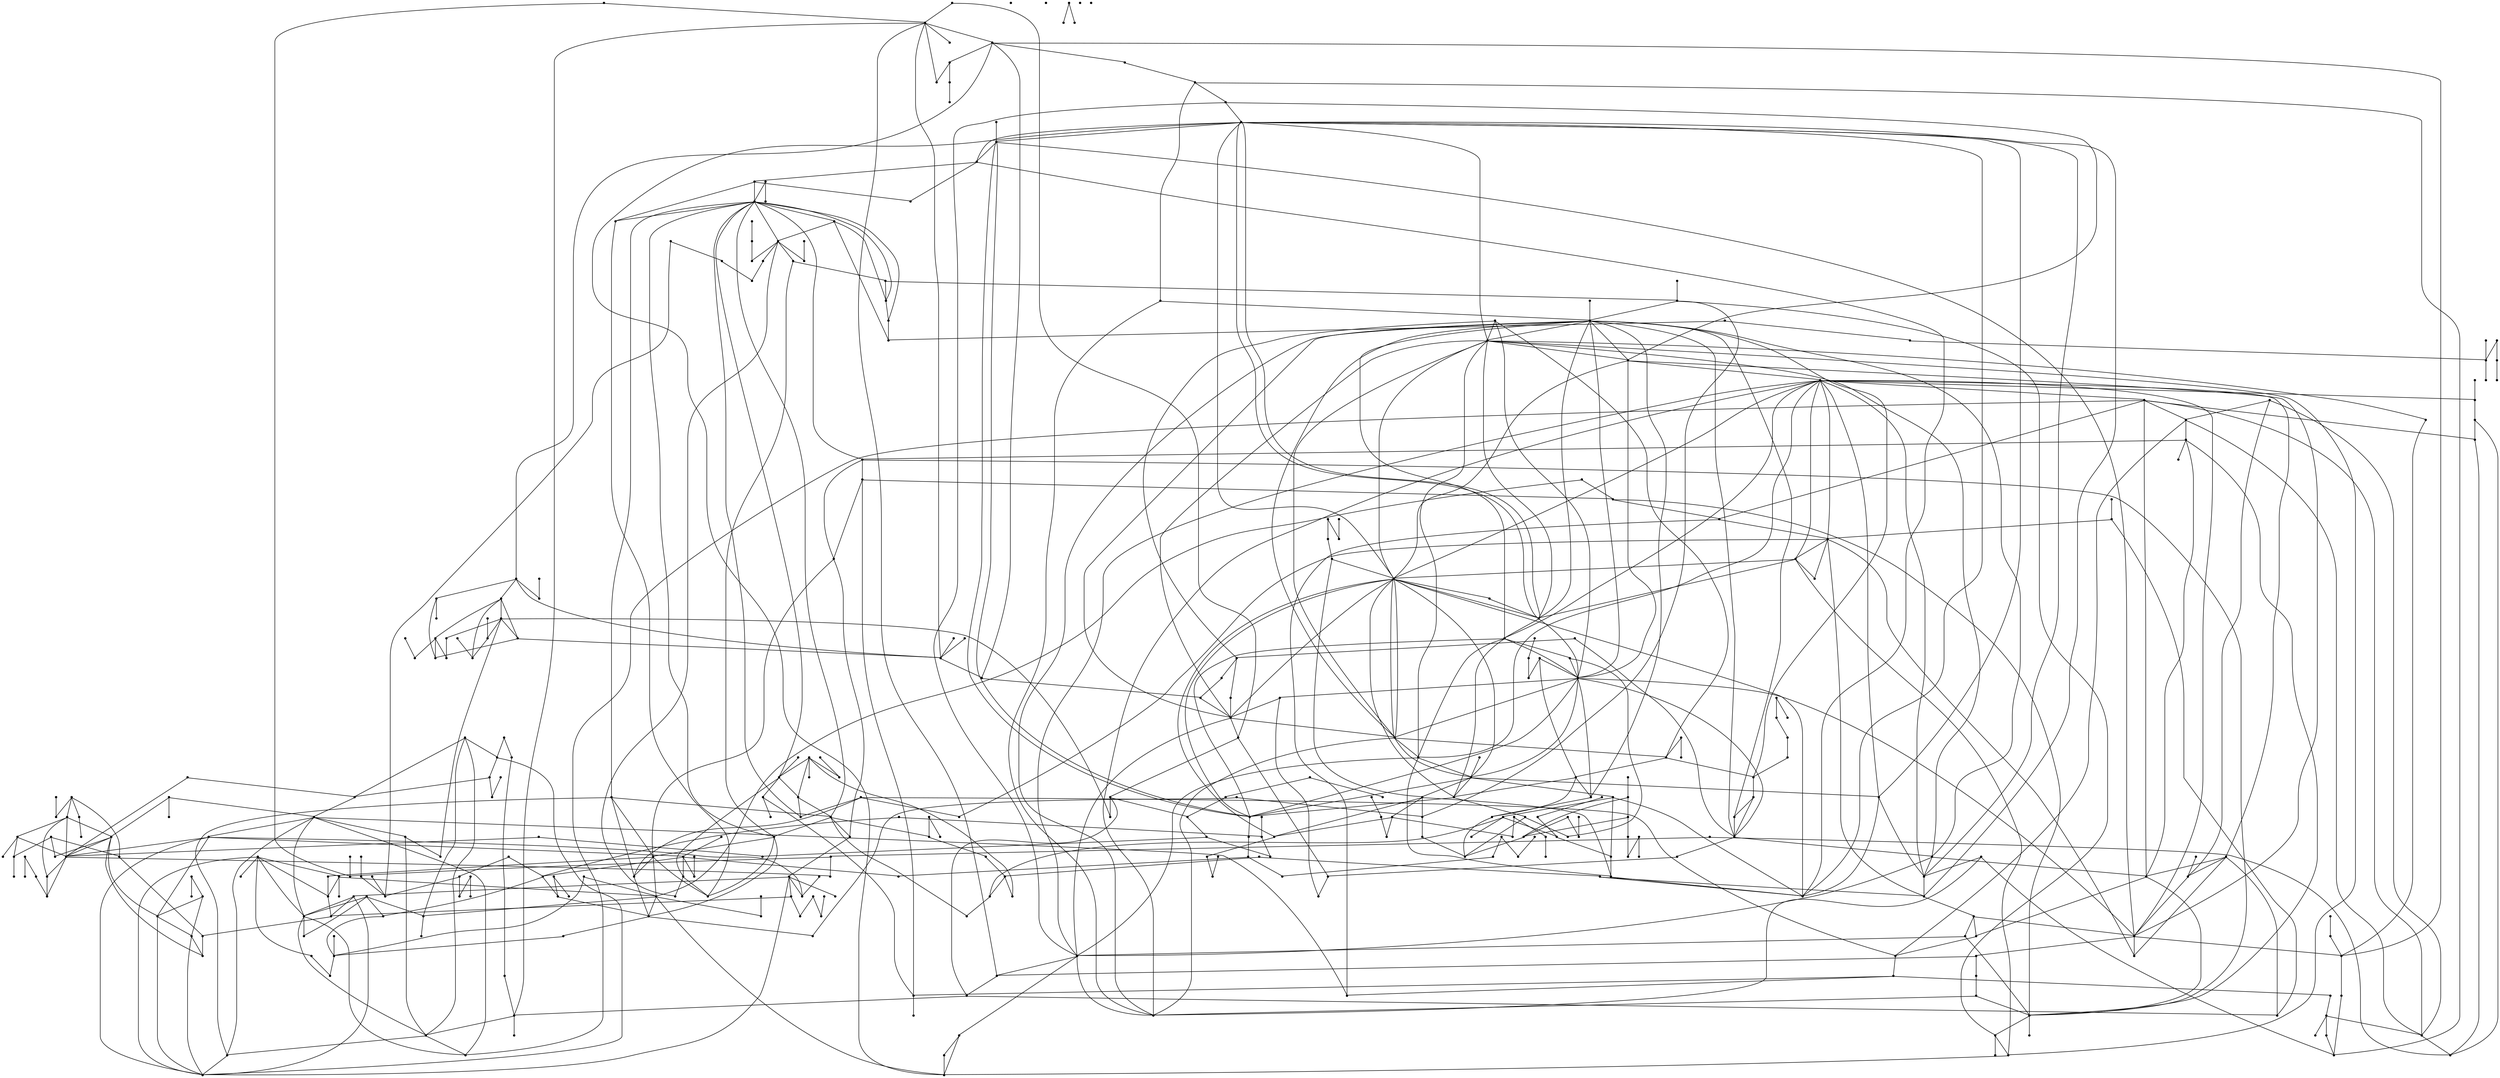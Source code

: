 graph {
  node [shape=point,comment="{\"directed\":false,\"doi\":\"10.1007/978-3-540-31843-9_2\",\"figure\":\"4 (2)\"}"]

  v0 [pos="776.6360737645349,2073.4190874696797"]
  v1 [pos="774.4356967659884,2161.1816657981303"]
  v2 [pos="769.9098610101744,2160.139999131464"]
  v3 [pos="766.8759765625,2078.152363836867"]
  v4 [pos="766.8509856468023,2071.3648729921406"]
  v5 [pos="762.6127043968023,2073.3023577333515"]
  v6 [pos="763.3961346293604,2012.7982073427265"]
  v7 [pos="759.5162472747093,2157.7233884136904"]
  v8 [pos="738.1373137718024,2152.448170721633"]
  v9 [pos="755.6446902252907,2049.806620021763"]
  v10 [pos="752.9400753997093,2055.5191291770366"]
  v11 [pos="752.8942269258721,2078.114979803664"]
  v12 [pos="743.8675463299419,2088.4940081239765"]
  v13 [pos="750.1812182049418,2069.4607032737163"]
  v14 [pos="733.9323855377907,2042.5815834006694"]
  v15 [pos="726.7852062136628,2052.606607814732"]
  v16 [pos="747.5015307049418,2029.3982439638203"]
  v17 [pos="741.0878315770349,2074.160791774693"]
  v18 [pos="737.9164017078488,2103.1816098492372"]
  v19 [pos="737.1413017805232,2087.7815498313335"]
  v20 [pos="727.8187363735465,2089.4024146994975"]
  v21 [pos="700.801171875,2104.3733212750185"]
  v22 [pos="710.3029342296511,2105.0815834006694"]
  v23 [pos="709.4111146438953,2124.6858212750185"]
  v24 [pos="732.211160065407,2101.1023455263203"]
  v25 [pos="730.1732876090116,2073.481648504836"]
  v26 [pos="724.3055732194767,2072.114969631138"]
  v27 [pos="719.2921284520348,2066.5274553896015"]
  v28 [pos="701.0928915334302,2080.985793809198"]
  v29 [pos="712.590874818314,2092.0982612571147"]
  v30 [pos="720.504855559593,2393.4524787864116"]
  v31 [pos="714.3828442950581,2384.723307033482"]
  v32 [pos="704.2393622819767,2368.9317319195497"]
  v33 [pos="714.6912563590116,2107.6816810569194"]
  v34 [pos="703.2224609375,2111.0274248720234"]
  v35 [pos="707.37734375,2144.439849595331"]
  v36 [pos="689.974191497093,2146.260731756789"]
  v37 [pos="707.073160428779,2067.669067124628"]
  v38 [pos="678.7346066497093,2117.4523923199404"]
  v39 [pos="697.0463344840116,2098.0649564068544"]
  v40 [pos="702.7140579578488,2120.5481463075703"]
  v41 [pos="692.2037563590115,2102.564900457961"]
  v42 [pos="665.4487872456396,2057.8315986594585"]
  v43 [pos="678.934597565407,2097.4024706483906"]
  v44 [pos="652.4880405159884,2066.8691251080263"]
  v45 [pos="691.2243731831395,2378.706575771275"]
  v46 [pos="698.1132176598837,2392.114918768508"]
  v47 [pos="689.4824173328489,2091.8191525738466"]
  v48 [pos="691.9620503270348,2166.3858029644716"]
  v49 [pos="689.5032748909883,2348.5274248720234"]
  v50 [pos="688.3280023619186,2384.244117478632"]
  v51 [pos="685.0024300508721,2110.235748032831"]
  v52 [pos="686.819390443314,2138.6941525738466"]
  v53 [pos="683.4562999636628,2152.8274787864116"]
  v54 [pos="677.5593023255814,2159.6940610211122"]
  v55 [pos="683.3562727107558,2128.948363999628"]
  v56 [pos="668.0033929869186,2127.569096624953"]
  v57 [pos="660.5645575944767,2127.8066251080263"]
  v58 [pos="682.9853515625,2386.873270412388"]
  v59 [pos="659.3267759811047,2352.6399228375185"]
  v60 [pos="657.8890034520349,2348.3857724468935"]
  v61 [pos="681.0183184956395,2396.0315956077006"]
  v62 [pos="663.2400481468023,2111.1482236187685"]
  v63 [pos="656.4720566860465,2118.1858314475444"]
  v64 [pos="678.3844794694767,2141.5940854351747"]
  v65 [pos="648.1789516715116,2119.281666815383"]
  v66 [pos="670.5538653706395,2157.9649859071797"]
  v67 [pos="624.4536064680233,2180.914967596633"]
  v68 [pos="671.6208121366279,2078.7315620383647"]
  v69 [pos="670.745589571221,2083.4690345725444"]
  v70 [pos="670.0870821220931,2164.6815233827656"]
  v71 [pos="624.6703215843023,2125.794117987258"]
  v72 [pos="666.9615007267441,2094.5190681418803"]
  v73 [pos="641.8693813590116,2225.4899594586122"]
  v74 [pos="666.7157249273256,2288.7857688865092"]
  v75 [pos="666.4030523255814,2178.1399024924663"]
  v76 [pos="629.0461800508721,2043.5065203310078"]
  v77 [pos="664.7319676598837,2188.069050848586"]
  v78 [pos="658.6058230377907,2122.5190732281435"]
  v79 [pos="651.9671102834302,2135.402450303339"]
  v80 [pos="662.2523664607559,2195.044097642206"]
  v81 [pos="653.5423646438953,2186.6148882509297"]
  v82 [pos="659.8477062136628,2220.1524350445497"]
  v83 [pos="661.8564226017442,2105.7400001487163"]
  v84 [pos="644.6990779433139,2103.94404067606"]
  v85 [pos="632.9760492369186,2085.8398689231303"]
  v86 [pos="659.1559093386628,2162.4815874696797"]
  v87 [pos="664.6610964752907,2141.2024431825703"]
  v88 [pos="652.0379496729652,2157.3607378603047"]
  v89 [pos="656.7638399345931,2177.1648658713725"]
  v90 [pos="612.2471974927325,2152.1231585146015"]
  v91 [pos="629.1795285247093,2237.106666306757"]
  v92 [pos="621.3822356468023,2254.4816586773622"]
  v93 [pos="654.8759765625,2216.1607358257997"]
  v94 [pos="650.2500817587209,2166.952412664992"]
  v95 [pos="626.6956985828488,2210.035794317824"]
  v96 [pos="646.2743958938953,2188.0524569154804"]
  v97 [pos="645.1116188226745,2261.106579840285"]
  v98 [pos="640.5358330305232,2253.9149853985537"]
  v99 [pos="641.8360919331395,2095.3440600038593"]
  v100 [pos="606.9795830305233,2076.810734808547"]
  v101 [pos="644.1031113735465,2212.8816220562685"]
  v102 [pos="627.1041696947674,2197.7983090679872"]
  v103 [pos="631.9425190770348,2195.998280584914"]
  v104 [pos="617.4148164970929,2233.789977769159"]
  v105 [pos="629.3795830305232,2144.573363999628"]
  v106 [pos="624.862109375,2292.4440635642436"]
  v107 [pos="543.0135219840116,2179.4566088319843"]
  v108 [pos="620.8571402616279,2229.614918768508"]
  v109 [pos="619.3068768168605,2292.814979295038"]
  v110 [pos="618.0816224563953,2288.5690940818217"]
  v111 [pos="614.2434184229651,2277.077382147414"]
  v112 [pos="617.4898210392441,2202.2274269065288"]
  v113 [pos="610.4385992005814,2255.298258205357"]
  v114 [pos="616.2937863372093,2099.9691261252788"]
  v115 [pos="580.2829578488372,2181.8149818381694"]
  v116 [pos="595.1190089026163,2224.094098150832"]
  v117 [pos="611.7096384447674,2137.373250067336"]
  v118 [pos="609.2383039607558,2279.9857709210146"]
  v119 [pos="611.7429278706395,2296.2524665793803"]
  v120 [pos="610.6760764898256,2221.2149553896015"]
  v121 [pos="607.4587663517442,2230.5024716656435"]
  v122 [pos="587.1508175872093,2241.13574955871"]
  v123 [pos="568.618304869186,2066.598281602167"]
  v124 [pos="606.5711755087209,2260.048319240513"]
  v125 [pos="590.2097883357558,2232.3607378603047"]
  v126 [pos="606.4836119186047,2169.6565244000185"]
  v127 [pos="605.4126271802326,2199.531643927199"]
  v128 [pos="573.2399391351744,2160.489934027297"]
  v129 [pos="607.267105741279,2142.035827378534"]
  v130 [pos="593.9938135901162,2156.939849595331"]
  v131 [pos="604.0831804142442,2057.6565040549663"]
  v132 [pos="572.7731558866279,2042.5940447450703"]
  v133 [pos="602.7663244912791,2210.089963018996"]
  v134 [pos="584.6504224200581,2219.952481329543"]
  v135 [pos="571.2062636264535,2225.914916734003"]
  v136 [pos="600.4950445130814,2176.581725816034"]
  v137 [pos="598.8072356468024,2004.943999985956"]
  v138 [pos="594.0979742005813,2282.748311102492"]
  v139 [pos="595.2690815770349,2263.6649065614765"]
  v140 [pos="596.9485919331395,2259.444071193638"]
  v141 [pos="595.631640625,2015.1607765159038"]
  v142 [pos="591.1183003270348,2032.3190305035341"]
  v143 [pos="594.6522256540698,2244.4774243633974"]
  v144 [pos="592.4518486555232,2323.8483044903505"]
  v145 [pos="590.2806595203488,2360.3149665793803"]
  v146 [pos="591.0849473110466,2264.977416734003"]
  v147 [pos="590.6556822311046,2150.7566067974794"]
  v148 [pos="579.8578261264535,2130.5566403668154"]
  v149 [pos="587.1675417877907,2388.573290248814"]
  v150 [pos="589.0179187863372,2249.902496079706"]
  v151 [pos="581.9707667151163,2233.435719549758"]
  v152 [pos="572.1147438226744,2238.3191042543476"]
  v153 [pos="567.7931277252907,2219.2358268699077"]
  v154 [pos="538.666883175872,2203.8732780417827"]
  v155 [pos="573.9150753997093,2218.048248032831"]
  v156 [pos="555.2074355014535,2236.914977769159"]
  v157 [pos="550.1064589389534,2239.5524594586122"]
  v158 [pos="587.5176371729651,2393.244069159133"]
  v159 [pos="589.9263353924418,2205.719146470331"]
  v160 [pos="583.0959620276162,2396.1523943544453"]
  v161 [pos="583.3751544331395,2410.3066378236836"]
  v162 [pos="580.341269985465,2330.481617987258"]
  v163 [pos="583.1584393168605,2078.2774859071797"]
  v164 [pos="560.1958893531977,2107.502390285435"]
  v165 [pos="582.6916878633721,2429.2942298850444"]
  v166 [pos="585.1171738735466,2178.6899818381694"]
  v167 [pos="562.4170921148256,2122.152480820917"]
  v168 [pos="579.3035746729652,2218.677418768508"]
  v169 [pos="579.2244049781976,2004.7148638368672"]
  v170 [pos="576.8489643895349,1990.4439542095888"]
  v171 [pos="578.3242232921511,2170.568999985956"]
  v172 [pos="569.760128997093,2154.9231463075703"]
  v173 [pos="559.7916151889535,2139.160817206008"]
  v174 [pos="576.990706758721,1986.044082383417"]
  v175 [pos="572.3230968386628,1991.6815691591328"]
  v176 [pos="573.077371002907,2036.7773943544453"]
  v177 [pos="572.7357013081395,2186.831563055617"]
  v178 [pos="540.3713526526162,2171.5066525738466"]
  v179 [pos="560.9127089389535,2149.6232602398622"]
  v180 [pos="561.0377271075581,2144.8899838726747"]
  v181 [pos="572.3023346656977,2175.419133246047"]
  v182 [pos="559.8415970203489,2245.1399737001484"]
  v183 [pos="570.3769213299419,2262.5108334820497"]
  v184 [pos="523.0014421329943,2162.0398455263203"]
  v185 [pos="535.6495957485465,1991.0274757346538"]
  v186 [pos="569.7350744912791,1996.2899777691591"]
  v187 [pos="561.8837300145349,2067.9607643088725"]
  v188 [pos="568.330718568314,2247.4816256166523"]
  v189 [pos="565.7969067950581,2258.906643927199"]
  v190 [pos="567.1929324127907,2111.3857521018413"]
  v191 [pos="565.1801144622093,2263.4983314475444"]
  v192 [pos="563.4339934593023,2057.1899665793803"]
  v193 [pos="530.1235987463663,2113.2690681418803"]
  v194 [pos="561.5002816133721,2132.3523455263203"]
  v195 [pos="557.245339752907,2160.9941098492372"]
  v196 [pos="534.1242914244186,2139.1233060162294"]
  v197 [pos="556.1534656613372,2116.1607358257997"]
  v198 [pos="558.3204896438954,2231.219062546991"]
  v199 [pos="516.2918899890988,2191.9982526104677"]
  v200 [pos="553.2487009447675,2150.781656642857"]
  v201 [pos="515.8167764353198,2225.0232948264506"]
  v202 [pos="539.5961891351744,2234.5274859071797"]
  v203 [pos="550.0939316860465,2136.2107846539247"]
  v204 [pos="530.7528865370639,2143.6608884136904"]
  v205 [pos="549.0812908793605,2261.244099676711"]
  v206 [pos="521.2678165879361,2251.781615952753"]
  v207 [pos="544.3387082122093,2266.7148841819194"]
  v208 [pos="549.3105014534883,2198.0025225282734"]
  v209 [pos="545.2930686773256,2112.9357907574404"]
  v210 [pos="543.2552598110465,2136.2608843446797"]
  v211 [pos="497.96346974927326,2167.3608395855654"]
  v212 [pos="543.8052825218024,2119.119160711867"]
  v213 [pos="544.967996002907,2156.989949286086"]
  v214 [pos="523.7349223292151,2180.8773292502788"]
  v215 [pos="511.83272847020345,2130.0232185325053"]
  v216 [pos="538.9544058866279,2133.7107592226093"]
  v217 [pos="509.4489416787791,2163.981653591099"]
  v218 [pos="541.5674509447674,2186.7232256532734"]
  v219 [pos="539.3794740188953,2043.9649197857607"]
  v220 [pos="506.66507767078485,2054.5357002219585"]
  v221 [pos="537.6750045421511,2317.214990993443"]
  v222 [pos="525.8561614280522,2361.7566042543476"]
  v223 [pos="537.5458212209303,2112.060699204706"]
  v224 [pos="536.5164562136628,2117.0398963889506"]
  v225 [pos="536.549777434593,2187.9899594586122"]
  v226 [pos="535.6663199491279,2154.2024228375185"]
  v227 [pos="532.7032589934593,2236.7649330100444"]
  v228 [pos="498.492746184593,2112.285766343378"]
  v229 [pos="529.9360714934593,2135.6566362978047"]
  v230 [pos="529.4276049236919,2130.6316627463725"]
  v231 [pos="510.98256041061046,2140.994160711867"]
  v232 [pos="524.4767010356104,2191.427510321242"]
  v233 [pos="523.1014693859012,2070.998280584914"]
  v234 [pos="500.04302552688955,2180.431645453078"]
  v235 [pos="513.1454510356104,2168.2982378603047"]
  v236 [pos="522.0387513626454,2226.2233350079287"]
  v237 [pos="521.3678120457848,2150.802510321242"]
  v238 [pos="493.39595067223837,2242.177479803664"]
  v239 [pos="520.3967909702035,1953.6440783144062"]
  v240 [pos="517.9588571947675,2165.735778550409"]
  v241 [pos="516.483550599564,2030.3608192405131"]
  v242 [pos="515.2250068132267,2005.2816006939638"]
  v243 [pos="477.5971770530523,2151.0400388043154"]
  v244 [pos="516.1042991460756,2196.2983065248554"]
  v245 [pos="500.914035247093,2208.2482907574404"]
  v246 [pos="515.4209120639534,2399.2773943544453"]
  v247 [pos="514.1706508902616,1987.4274187685078"]
  v248 [pos="504.73969613008717,1965.2857714296406"]
  v249 [pos="500.4472678960756,1965.789947251581"]
  v250 [pos="488.5533725472384,1997.4399818381694"]
  v251 [pos="512.8829351380814,2186.044209539992"]
  v252 [pos="493.9710596838663,2185.281587978306"]
  v253 [pos="511.1659384084303,2124.4900001487163"]
  v254 [pos="499.4345793968023,2212.3649213116396"]
  v255 [pos="509.3489303234012,2227.619069159133"]
  v256 [pos="509.6156272710756,2251.2816362978047"]
  v257 [pos="508.15286382630813,2427.4858090679872"]
  v258 [pos="506.33587163880816,2435.8148826560405"]
  v259 [pos="490.97049645712207,2226.252390285435"]
  v260 [pos="508.0028229469477,2240.998229722284"]
  v261 [pos="508.42792287427324,2209.514897406203"]
  v262 [pos="497.3925258902616,2191.1774569154804"]
  v263 [pos="495.75056549781976,2153.735758205357"]
  v264 [pos="503.06441451671515,2148.0149838726747"]
  v265 [pos="506.30248682776164,2040.2523292502788"]
  v266 [pos="484.3900958393895,2037.2107439638203"]
  v267 [pos="484.1400753997093,2060.4773455263203"]
  v268 [pos="505.96078533793604,2091.3023882509297"]
  v269 [pos="506.6108988917151,2107.898355861607"]
  v270 [pos="505.3356309047965,2233.239898423456"]
  v271 [pos="505.31483693677325,1924.185714463495"]
  v272 [pos="504.66888853561045,2440.5023826560405"]
  v273 [pos="486.21961527979647,2166.539916734003"]
  v274 [pos="486.9280727652616,2157.1399940452006"]
  v275 [pos="490.3078874454942,2090.131530503534"]
  v276 [pos="483.26906567950584,2149.4607541363466"]
  v277 [pos="500.59729287790697,2153.7024431825703"]
  v278 [pos="494.22942632630816,2145.998280584914"]
  v279 [pos="490.93299418604647,2135.531641384068"]
  v280 [pos="500.88066633357556,2158.294067124628"]
  v281 [pos="475.2675849382267,2171.2442014019716"]
  v282 [pos="504.7647347383721,2166.9274899761904"]
  v283 [pos="487.6615529614826,2175.081532538039"]
  v284 [pos="503.3853220385174,2218.8649111391132"]
  v285 [pos="489.3952103015988,1968.0691017112163"]
  v286 [pos="500.0388603742732,1952.9690040549663"]
  v287 [pos="497.3925258902616,2108.068999985956"]
  v288 [pos="484.54013671875,2142.1189877789247"]
  v289 [pos="493.0042037609012,1946.435699204706"]
  v290 [pos="486.49467432776163,1950.6940457623232"]
  v291 [pos="492.77499318677326,2172.448247015578"]
  v292 [pos="491.41642214752903,2069.006499985956"]
  v293 [pos="491.099679778343,2140.6607561708515"]
  v294 [pos="490.62876317223834,1899.3274940452006"]
  v295 [pos="487.8865983829942,1923.356653591099"]
  v296 [pos="478.80992005813954,2207.052510321242"]
  v297 [pos="480.8144553960756,2158.706563055617"]
  v298 [pos="475.1925486010174,2162.0482378603047"]
  v299 [pos="452.3883380268895,2154.381713609003"]
  v300 [pos="483.81082167514535,2182.4983212750185"]
  v301 [pos="488.56170285247094,2203.8023882509297"]
  v302 [pos="474.80499863735463,2069.685770412388"]
  v303 [pos="473.42140488735464,2085.794092555943"]
  v304 [pos="486.4238349382267,2014.8690793316591"]
  v305 [pos="488.34920058139534,1979.5357002219585"]
  v306 [pos="479.90177825218024,1964.8983253440288"]
  v307 [pos="488.54922329215117,2118.423359930617"]
  v308 [pos="488.47003769985463,2057.673288722935"]
  v309 [pos="478.08475426962207,2143.423359930617"]
  v310 [pos="487.3281658793604,2030.373280584914"]
  v311 [pos="477.98475881177325,2199.4899365704287"]
  v312 [pos="469.9457599018895,2221.789957424107"]
  v313 [pos="468.9372365552325,2206.9690956077006"]
  v314 [pos="479.68089798328486,2162.890014390253"]
  v315 [pos="483.2399096111918,2176.810734808547"]
  v316 [pos="486.5113349382267,2213.2274243633974"]
  v317 [pos="456.0056617914244,2200.3274533550966"]
  v318 [pos="483.2065565952035,2136.714833319289"]
  v319 [pos="485.85707212936046,2128.6856585146015"]
  v320 [pos="484.54013671875,1892.50236485412"]
  v321 [pos="484.01087618095926,1996.6732276877788"]
  v322 [pos="483.602468659157,2193.360798895461"]
  v323 [pos="465.1615257085756,2175.781656642857"]
  v324 [pos="482.8731536155523,2116.852467596633"]
  v325 [pos="481.95631131904065,1951.2649787864116"]
  v326 [pos="477.9764285065407,2081.031697332961"]
  v327 [pos="476.3011150981105,2102.74406407287"]
  v328 [pos="444.6952375545058,2175.7857256532734"]
  v329 [pos="429.3423737281977,2186.5316642722514"]
  v330 [pos="462.5277184774709,2161.0274248720234"]
  v331 [pos="474.70082212936046,2136.994069159133"]
  v332 [pos="467.703667787064,2168.6608884136904"]
  v333 [pos="467.8245367005814,2163.014882147414"]
  v334 [pos="445.55788517441863,2166.298319240513"]
  v335 [pos="472.76296102834306,1992.744089504185"]
  v336 [pos="463.5779092478198,1963.110758205357"]
  v337 [pos="462.77775481468024,1981.5148923199404"]
  v338 [pos="471.666921784157,2106.673329413039"]
  v339 [pos="471.17098246729654,2146.3941190045107"]
  v340 [pos="465.88252634447673,2131.235783636672"]
  v341 [pos="442.79487872456394,2253.477503200474"]
  v342 [pos="469.8582440043605,2183.2607521018413"]
  v343 [pos="467.9287132085756,2028.7983192405131"]
  v344 [pos="458.0060637718023,2018.2898455263203"]
  v345 [pos="466.8785224382267,2147.0231625836122"]
  v346 [pos="449.88784747456396,2224.8649213116396"]
  v347 [pos="447.4249068859011,2182.3482765159038"]
  v348 [pos="459.3687840661337,2168.048248032831"]
  v349 [pos="467.06188453851746,1953.1732175152529"]
  v350 [pos="466.6576421693314,2118.931604762974"]
  v351 [pos="465.8200172601744,2139.431660711867"]
  v352 [pos="460.99824900072673,2135.2232866884297"]
  v353 [pos="456.80581622456396,2144.9566139182475"]
  v354 [pos="458.23525844840117,1953.1274411480654"]
  v355 [pos="461.6567246547965,2114.7983802756694"]
  v356 [pos="461.5900186228198,2150.6689959169453"]
  v357 [pos="451.01307458212204,2010.3982541363466"]
  v358 [pos="455.0721588844477,2133.289998114211"]
  v359 [pos="455.00131949491276,1972.806574245396"]
  v360 [pos="454.56788926235464,2138.0357358257997"]
  v361 [pos="446.81229560319764,2153.2983395855654"]
  v362 [pos="440.9820198946221,2152.2023770611513"]
  v363 [pos="432.10121502543603,2141.177393337193"]
  v364 [pos="450.79219431322673,2177.244084417922"]
  v365 [pos="437.15632721656976,2237.6732760072773"]
  v366 [pos="449.2502293786337,2191.139882147414"]
  v367 [pos="432.8721815952035,2240.0608314475444"]
  v368 [pos="432.17205441497094,2198.8315834006694"]
  v369 [pos="420.6074127906977,2205.2274955710795"]
  v370 [pos="404.67943995276164,2211.0524111391132"]
  v371 [pos="427.8129201489826,2140.8357236187685"]
  v372 [pos="428.3255200763081,2168.735783636672"]
  v373 [pos="426.825238462936,2269.9983212750185"]
  v374 [pos="414.3354083393895,2283.8482154807475"]
  v375 [pos="417.5776775981104,2170.5898536643413"]
  v376 [pos="403.9418263989826,2295.1149874330586"]
  v377 [pos="404.6877702579942,2134.9087013205913"]
  v378 [pos="392.2396234556686,2132.898355861607"]
  v379 [pos="379.99569631177326,2222.0066322287944"]
  v380 [pos="374.2904546693314,2219.76492538065"]
  v381 [pos="369.2353583757267,2128.948363999628"]
  v382 [pos="363.4801031068314,2126.4566037457216"]
  v383 [pos="314.40433548328485,2225.7649355531757"]
  v384 [pos="295.8467205668604,2225.8816017112163"]
  v385 [pos="285.507269712936,2224.9108248354023"]
  v386 [pos="291.17500908430236,2238.6232627829936"]
  v387 [pos="282.69005268895353,2243.248328904413"]
  v388 [pos="262.6488565134448,2248.531557460728"]
  v389 [pos="280.7563885356104,2233.423258205357"]
  v390 [pos="281.09812182049416,2224.789898932082"]
  v391 [pos="263.59487077579945,2237.2399899761904"]
  v392 [pos="244.24545557776162,2254.2690528830913"]
  v393 [pos="234.30193268531974,2257.685750067336"]

  v392 -- v393 [id="-3",pos="244.24545557776162,2254.2690528830913 234.30193268531974,2257.685750067336 234.30193268531974,2257.685750067336 234.30193268531974,2257.685750067336"]
  v392 -- v388 [id="-4",pos="244.24545557776162,2254.2690528830913 262.6488565134448,2248.531557460728 262.6488565134448,2248.531557460728 262.6488565134448,2248.531557460728"]
  v391 -- v389 [id="-5",pos="263.59487077579945,2237.2399899761904 267.3497320130814,2236.3732907574404 267.3497320130814,2236.3732907574404 267.3497320130814,2236.3732907574404 280.7563885356104,2233.423258205357 280.7563885356104,2233.423258205357 280.7563885356104,2233.423258205357"]
  v389 -- v383 [id="-8",pos="280.7563885356104,2233.423258205357 283.690261627907,2232.727457424107 283.690261627907,2232.727457424107 283.690261627907,2232.727457424107 314.40433548328485,2225.7649355531757 314.40433548328485,2225.7649355531757 314.40433548328485,2225.7649355531757"]
  v390 -- v385 [id="-10",pos="281.09812182049416,2224.789898932082 285.507269712936,2224.9108248354023 285.507269712936,2224.9108248354023 285.507269712936,2224.9108248354023"]
  v386 -- v387 [id="-11",pos="291.17500908430236,2238.6232627829936 286.6866597020349,2240.3816474875835 286.6866597020349,2240.3816474875835 286.6866597020349,2240.3816474875835 282.69005268895353,2243.248328904413 282.69005268895353,2243.248328904413 282.69005268895353,2243.248328904413"]
  v386 -- v383 [id="-12",pos="291.17500908430236,2238.6232627829936 314.40433548328485,2225.7649355531757 314.40433548328485,2225.7649355531757 314.40433548328485,2225.7649355531757"]
  v387 -- v388 [id="-13",pos="282.69005268895353,2243.248328904413 262.6488565134448,2248.531557460728 262.6488565134448,2248.531557460728 262.6488565134448,2248.531557460728"]
  v384 -- v383 [id="-17",pos="295.8467205668604,2225.8816017112163 314.40433548328485,2225.7649355531757 314.40433548328485,2225.7649355531757 314.40433548328485,2225.7649355531757"]
  v384 -- v385 [id="-18",pos="295.8467205668604,2225.8816017112163 285.507269712936,2224.9108248354023 285.507269712936,2224.9108248354023 285.507269712936,2224.9108248354023"]
  v383 -- v329 [id="-19",pos="314.40433548328485,2225.7649355531757 429.3423737281977,2186.5316642722514 429.3423737281977,2186.5316642722514 429.3423737281977,2186.5316642722514"]
  v381 -- v378 [id="-21",pos="369.2353583757267,2128.948363999628 372.17756177325583,2129.569015244745 372.17756177325583,2129.569015244745 372.17756177325583,2129.569015244745 392.2396234556686,2132.898355861607 392.2396234556686,2132.898355861607 392.2396234556686,2132.898355861607"]
  v381 -- v382 [id="-22",pos="369.2353583757267,2128.948363999628 363.4801031068314,2126.4566037457216 363.4801031068314,2126.4566037457216 363.4801031068314,2126.4566037457216"]
  v378 -- v377 [id="-23",pos="392.2396234556686,2132.898355861607 395.1776617005814,2133.556645453078 395.1776617005814,2133.556645453078 395.1776617005814,2133.556645453078 404.6877702579942,2134.9087013205913 404.6877702579942,2134.9087013205913 404.6877702579942,2134.9087013205913"]
  v379 -- v370 [id="-25",pos="379.99569631177326,2222.0066322287944 382.74204215116276,2220.5857846539247 382.74204215116276,2220.5857846539247 382.74204215116276,2220.5857846539247 404.67943995276164,2211.0524111391132 404.67943995276164,2211.0524111391132 404.67943995276164,2211.0524111391132"]
  v1 -- v2 [id="-26",pos="774.4356967659884,2161.1816657981303 769.9098610101744,2160.139999131464 769.9098610101744,2160.139999131464 769.9098610101744,2160.139999131464"]
  v371 -- v363 [id="-28",pos="427.8129201489826,2140.8357236187685 432.10121502543603,2141.177393337193 432.10121502543603,2141.177393337193 432.10121502543603,2141.177393337193"]
  v377 -- v371 [id="-30",pos="404.6877702579942,2134.9087013205913 408.6218522892442,2135.7150011659687 408.6218522892442,2135.7150011659687 408.6218522892442,2135.7150011659687 427.8129201489826,2140.8357236187685 427.8129201489826,2140.8357236187685 427.8129201489826,2140.8357236187685"]
  v374 -- v376 [id="-32",pos="414.3354083393895,2283.8482154807475 406.07554505813954,2292.594171901646 406.07554505813954,2292.594171901646 406.07554505813954,2292.594171901646 403.9418263989826,2295.1149874330586 403.9418263989826,2295.1149874330586 403.9418263989826,2295.1149874330586"]
  v375 -- v372 [id="-34",pos="417.5776775981104,2170.5898536643413 428.3255200763081,2168.735783636672 428.3255200763081,2168.735783636672 428.3255200763081,2168.735783636672"]
  v369 -- v368 [id="-35",pos="420.6074127906977,2205.2274955710795 423.3162563590116,2203.7107083599794 423.3162563590116,2203.7107083599794 423.3162563590116,2203.7107083599794 432.17205441497094,2198.8315834006694 432.17205441497094,2198.8315834006694 432.17205441497094,2198.8315834006694"]
  v373 -- v374 [id="-36",pos="426.825238462936,2269.9983212750185 414.3354083393895,2283.8482154807475 414.3354083393895,2283.8482154807475 414.3354083393895,2283.8482154807475"]
  v372 -- v334 [id="-38",pos="428.3255200763081,2168.735783636672 445.55788517441863,2166.298319240513 445.55788517441863,2166.298319240513 445.55788517441863,2166.298319240513"]
  v363 -- v353 [id="-41",pos="432.10121502543603,2141.177393337193 456.80581622456396,2144.9566139182475 456.80581622456396,2144.9566139182475 456.80581622456396,2144.9566139182475"]
  v363 -- v243 [id="-42",pos="432.10121502543603,2141.177393337193 468.51630178052324,2149.881515244745 468.51630178052324,2149.881515244745 468.51630178052324,2149.881515244745 477.5971770530523,2151.0400388043154 477.5971770530523,2151.0400388043154 477.5971770530523,2151.0400388043154"]
  v373 -- v341 [id="-43",pos="426.825238462936,2269.9983212750185 442.79487872456394,2253.477503200474 442.79487872456394,2253.477503200474 442.79487872456394,2253.477503200474"]
  v369 -- v370 [id="-44",pos="420.6074127906977,2205.2274955710795 404.67943995276164,2211.0524111391132 404.67943995276164,2211.0524111391132 404.67943995276164,2211.0524111391132"]
  v368 -- v366 [id="-46",pos="432.17205441497094,2198.8315834006694 449.2502293786337,2191.139882147414 449.2502293786337,2191.139882147414 449.2502293786337,2191.139882147414"]
  v366 -- v273 [id="-47",pos="449.2502293786337,2191.139882147414 476.61364462209303,2174.8316698671406 476.61364462209303,2174.8316698671406 476.61364462209303,2174.8316698671406 486.21961527979647,2166.539916734003 486.21961527979647,2166.539916734003 486.21961527979647,2166.539916734003"]
  v328 -- v329 [id="-53",pos="444.6952375545058,2175.7857256532734 429.3423737281977,2186.5316642722514 429.3423737281977,2186.5316642722514 429.3423737281977,2186.5316642722514"]
  v361 -- v299 [id="-54",pos="446.81229560319764,2153.2983395855654 452.3883380268895,2154.381713609003 452.3883380268895,2154.381713609003 452.3883380268895,2154.381713609003"]
  v347 -- v364 [id="-55",pos="447.4249068859011,2182.3482765159038 450.79219431322673,2177.244084417922 450.79219431322673,2177.244084417922 450.79219431322673,2177.244084417922"]
  v366 -- v311 [id="-56",pos="449.2502293786337,2191.139882147414 476.61364462209303,2174.8316698671406 476.61364462209303,2174.8316698671406 476.61364462209303,2174.8316698671406 477.98475881177325,2199.4899365704287 477.98475881177325,2199.4899365704287 477.98475881177325,2199.4899365704287"]
  v346 -- v365 [id="-57",pos="449.88784747456396,2224.8649213116396 437.15632721656976,2237.6732760072773 437.15632721656976,2237.6732760072773 437.15632721656976,2237.6732760072773"]
  v299 -- v348 [id="-60",pos="452.3883380268895,2154.381713609003 459.3687840661337,2168.048248032831 459.3687840661337,2168.048248032831 459.3687840661337,2168.048248032831"]
  v348 -- v323 [id="-61",pos="459.3687840661337,2168.048248032831 461.08159974563955,2172.860742946568 461.08159974563955,2172.860742946568 461.08159974563955,2172.860742946568 465.1615257085756,2175.781656642857 465.1615257085756,2175.781656642857 465.1615257085756,2175.781656642857"]
  v299 -- v363 [id="-62",pos="452.3883380268895,2154.381713609003 432.10121502543603,2141.177393337193 432.10121502543603,2141.177393337193 432.10121502543603,2141.177393337193"]
  v361 -- v362 [id="-63",pos="446.81229560319764,2153.2983395855654 440.9820198946221,2152.2023770611513 440.9820198946221,2152.2023770611513 440.9820198946221,2152.2023770611513"]
  v360 -- v243 [id="-64",pos="454.56788926235464,2138.0357358257997 458.28525617732555,2140.6690213482607 458.28525617732555,2140.6690213482607 458.28525617732555,2140.6690213482607 465.9908521075581,2148.673273464146 465.9908521075581,2148.673273464146 465.9908521075581,2148.673273464146 477.5971770530523,2151.0400388043154 477.5971770530523,2151.0400388043154 477.5971770530523,2151.0400388043154"]
  v359 -- v337 [id="-65",pos="455.00131949491276,1972.806574245396 462.77775481468024,1981.5148923199404 462.77775481468024,1981.5148923199404 462.77775481468024,1981.5148923199404"]
  v353 -- v345 [id="-66",pos="456.80581622456396,2144.9566139182475 466.8785224382267,2147.0231625836122 466.8785224382267,2147.0231625836122 466.8785224382267,2147.0231625836122"]
  v345 -- v339 [id="-67",pos="466.8785224382267,2147.0231625836122 471.17098246729654,2146.3941190045107 471.17098246729654,2146.3941190045107 471.17098246729654,2146.3941190045107"]
  v339 -- v276 [id="-68",pos="471.17098246729654,2146.3941190045107 483.26906567950584,2149.4607541363466 483.26906567950584,2149.4607541363466 483.26906567950584,2149.4607541363466"]
  v358 -- v309 [id="-69",pos="455.0721588844477,2133.289998114211 457.77265625,2134.835840602818 457.77265625,2134.835840602818 457.77265625,2134.835840602818 465.2740325218023,2141.5858202577656 465.2740325218023,2141.5858202577656 465.2740325218023,2141.5858202577656 478.08475426962207,2143.423359930617 478.08475426962207,2143.423359930617 478.08475426962207,2143.423359930617"]
  v344 -- v357 [id="-70",pos="458.0060637718023,2018.2898455263203 451.01307458212204,2010.3982541363466 451.01307458212204,2010.3982541363466 451.01307458212204,2010.3982541363466"]
  v356 -- v274 [id="-71",pos="461.5900186228198,2150.6689959169453 478.1431140988372,2168.123397568964 478.1431140988372,2168.123397568964 478.1431140988372,2168.123397568964 487.95325672238374,2171.489995062453 487.95325672238374,2171.489995062453 487.95325672238374,2171.489995062453 486.9280727652616,2157.1399940452006 486.9280727652616,2157.1399940452006 486.9280727652616,2157.1399940452006"]
  v356 -- v299 [id="-72",pos="461.5900186228198,2150.6689959169453 452.3883380268895,2154.381713609003 452.3883380268895,2154.381713609003 452.3883380268895,2154.381713609003"]
  v356 -- v298 [id="-73",pos="461.5900186228198,2150.6689959169453 475.1925486010174,2162.0482378603047 475.1925486010174,2162.0482378603047 475.1925486010174,2162.0482378603047"]
  v355 -- v303 [id="-74",pos="461.6567246547965,2114.7983802756694 473.42140488735464,2085.794092555943 473.42140488735464,2085.794092555943 473.42140488735464,2085.794092555943"]
  v333 -- v348 [id="-75",pos="467.8245367005814,2163.014882147414 462.3151526162791,2167.460657497349 462.3151526162791,2167.460657497349 462.3151526162791,2167.460657497349 459.3687840661337,2168.048248032831 459.3687840661337,2168.048248032831 459.3687840661337,2168.048248032831"]
  v336 -- v354 [id="-76",pos="463.5779092478198,1963.110758205357 458.23525844840117,1953.1274411480654 458.23525844840117,1953.1274411480654 458.23525844840117,1953.1274411480654"]
  v336 -- v306 [id="-78",pos="463.5779092478198,1963.110758205357 469.0622547238372,1957.0439908306826 469.0622547238372,1957.0439908306826 469.0622547238372,1957.0439908306826 479.90177825218024,1964.8983253440288 479.90177825218024,1964.8983253440288 479.90177825218024,1964.8983253440288"]
  v323 -- v281 [id="-79",pos="465.1615257085756,2175.781656642857 468.43296693313954,2175.1109057069843 468.43296693313954,2175.1109057069843 468.43296693313954,2175.1109057069843 475.2675849382267,2171.2442014019716 475.2675849382267,2171.2442014019716 475.2675849382267,2171.2442014019716"]
  v348 -- v330 [id="-80",pos="459.3687840661337,2168.048248032831 462.5277184774709,2161.0274248720234 462.5277184774709,2161.0274248720234 462.5277184774709,2161.0274248720234"]
  v351 -- v339 [id="-81",pos="465.8200172601744,2139.431660711867 471.17098246729654,2146.3941190045107 471.17098246729654,2146.3941190045107 471.17098246729654,2146.3941190045107"]
  v339 -- v243 [id="-82",pos="471.17098246729654,2146.3941190045107 477.5971770530523,2151.0400388043154 477.5971770530523,2151.0400388043154 477.5971770530523,2151.0400388043154"]
  v340 -- v350 [id="-83",pos="465.88252634447673,2131.235783636672 466.6576421693314,2118.931604762974 466.6576421693314,2118.931604762974 466.6576421693314,2118.931604762974"]
  v317 -- v329 [id="-84",pos="456.0056617914244,2200.3274533550966 429.3423737281977,2186.5316642722514 429.3423737281977,2186.5316642722514 429.3423737281977,2186.5316642722514"]
  v332 -- v364 [id="-86",pos="467.703667787064,2168.6608884136904 461.08159974563955,2172.860742946568 461.08159974563955,2172.860742946568 461.08159974563955,2172.860742946568 450.79219431322673,2177.244084417922 450.79219431322673,2177.244084417922 450.79219431322673,2177.244084417922"]
  v350 -- v338 [id="-87",pos="466.6576421693314,2118.931604762974 473.5547692587209,2109.4691210390156 473.5547692587209,2109.4691210390156 473.5547692587209,2109.4691210390156 471.666921784157,2106.673329413039 471.666921784157,2106.673329413039 471.666921784157,2106.673329413039"]
  v332 -- v298 [id="-88",pos="467.703667787064,2168.6608884136904 472.55872547238374,2165.3274787864116 472.55872547238374,2165.3274787864116 472.55872547238374,2165.3274787864116 475.1925486010174,2162.0482378603047 475.1925486010174,2162.0482378603047 475.1925486010174,2162.0482378603047"]
  v333 -- v298 [id="-89",pos="467.8245367005814,2163.014882147414 475.1925486010174,2162.0482378603047 475.1925486010174,2162.0482378603047 475.1925486010174,2162.0482378603047"]
  v297 -- v274 [id="-90",pos="480.8144553960756,2158.706563055617 486.9280727652616,2157.1399940452006 486.9280727652616,2157.1399940452006 486.9280727652616,2157.1399940452006"]
  v274 -- v263 [id="-91",pos="486.9280727652616,2157.1399940452006 495.75056549781976,2153.735758205357 495.75056549781976,2153.735758205357 495.75056549781976,2153.735758205357"]
  v263 -- v277 [id="-92",pos="495.75056549781976,2153.735758205357 500.59729287790697,2153.7024431825703 500.59729287790697,2153.7024431825703 500.59729287790697,2153.7024431825703"]
  v277 -- v229 [id="-93",pos="500.59729287790697,2153.7024431825703 503.38947129360463,2151.6065213482607 503.38947129360463,2151.6065213482607 503.38947129360463,2151.6065213482607 529.9360714934593,2135.6566362978047 529.9360714934593,2135.6566362978047 529.9360714934593,2135.6566362978047"]
  v323 -- v315 [id="-95",pos="465.1615257085756,2175.781656642857 468.43296693313954,2175.1109057069843 468.43296693313954,2175.1109057069843 468.43296693313954,2175.1109057069843 483.2399096111918,2176.810734808547 483.2399096111918,2176.810734808547 483.2399096111918,2176.810734808547"]
  v323 -- v347 [id="-96",pos="465.1615257085756,2175.781656642857 447.4249068859011,2182.3482765159038 447.4249068859011,2182.3482765159038 447.4249068859011,2182.3482765159038"]
  v313 -- v346 [id="-97",pos="468.9372365552325,2206.9690956077006 449.88784747456396,2224.8649213116396 449.88784747456396,2224.8649213116396 449.88784747456396,2224.8649213116396"]
  v345 -- v243 [id="-98",pos="466.8785224382267,2147.0231625836122 469.76238190406974,2147.973149359328 469.76238190406974,2147.973149359328 469.76238190406974,2147.973149359328 477.5971770530523,2151.0400388043154 477.5971770530523,2151.0400388043154 477.5971770530523,2151.0400388043154"]
  v343 -- v266 [id="-99",pos="467.9287132085756,2028.7983192405131 469.81239553052325,2031.5981798769062 469.81239553052325,2031.5981798769062 469.81239553052325,2031.5981798769062 484.3900958393895,2037.2107439638203 484.3900958393895,2037.2107439638203 484.3900958393895,2037.2107439638203"]
  v267 -- v343 [id="-100",pos="484.1400753997093,2060.4773455263203 469.81239553052325,2031.5981798769062 469.81239553052325,2031.5981798769062 469.81239553052325,2031.5981798769062 467.9287132085756,2028.7983192405131 467.9287132085756,2028.7983192405131 467.9287132085756,2028.7983192405131"]
  v343 -- v344 [id="-102",pos="467.9287132085756,2028.7983192405131 458.0060637718023,2018.2898455263203 458.0060637718023,2018.2898455263203 458.0060637718023,2018.2898455263203"]
  v342 -- v314 [id="-103",pos="469.8582440043605,2183.2607521018413 476.61364462209303,2174.8316698671406 476.61364462209303,2174.8316698671406 476.61364462209303,2174.8316698671406 479.68089798328486,2162.890014390253 479.68089798328486,2162.890014390253 479.68089798328486,2162.890014390253"]
  v312 -- v313 [id="-104",pos="469.9457599018895,2221.789957424107 468.9372365552325,2206.9690956077006 468.9372365552325,2206.9690956077006 468.9372365552325,2206.9690956077006"]
  v312 -- v341 [id="-105",pos="469.9457599018895,2221.789957424107 442.79487872456394,2253.477503200474 442.79487872456394,2253.477503200474 442.79487872456394,2253.477503200474"]
  v3 -- v0 [id="-107",pos="766.8759765625,2078.152363836867 776.6360737645349,2073.4190874696797 776.6360737645349,2073.4190874696797 776.6360737645349,2073.4190874696797"]
  v338 -- v331 [id="-108",pos="471.666921784157,2106.673329413039 473.5547692587209,2109.4691210390156 473.5547692587209,2109.4691210390156 473.5547692587209,2109.4691210390156 474.70082212936046,2136.994069159133 474.70082212936046,2136.994069159133 474.70082212936046,2136.994069159133"]
  v339 -- v298 [id="-109",pos="471.17098246729654,2146.3941190045107 475.1925486010174,2162.0482378603047 475.1925486010174,2162.0482378603047 475.1925486010174,2162.0482378603047"]
  v243 -- v274 [id="-111",pos="477.5971770530523,2151.0400388043154 486.9280727652616,2157.1399940452006 486.9280727652616,2157.1399940452006 486.9280727652616,2157.1399940452006"]
  v339 -- v340 [id="-112",pos="471.17098246729654,2146.3941190045107 465.88252634447673,2131.235783636672 465.88252634447673,2131.235783636672 465.88252634447673,2131.235783636672"]
  v330 -- v298 [id="-113",pos="462.5277184774709,2161.0274248720234 471.56271348110465,2159.9731697043803 471.56271348110465,2159.9731697043803 471.56271348110465,2159.9731697043803 475.1925486010174,2162.0482378603047 475.1925486010174,2162.0482378603047 475.1925486010174,2162.0482378603047"]
  v298 -- v264 [id="-114",pos="475.1925486010174,2162.0482378603047 471.56271348110465,2159.9731697043803 471.56271348110465,2159.9731697043803 471.56271348110465,2159.9731697043803 480.1143123183139,2152.5441739361513 480.1143123183139,2152.5441739361513 480.1143123183139,2152.5441739361513 503.38947129360463,2151.6065213482607 503.38947129360463,2151.6065213482607 503.38947129360463,2151.6065213482607 503.06441451671515,2148.0149838726747 503.06441451671515,2148.0149838726747 503.06441451671515,2148.0149838726747"]
  v298 -- v314 [id="-115",pos="475.1925486010174,2162.0482378603047 479.68089798328486,2162.890014390253 479.68089798328486,2162.890014390253 479.68089798328486,2162.890014390253"]
  v281 -- v298 [id="-116",pos="475.2675849382267,2171.2442014019716 471.6918968023256,2168.393986761672 471.6918968023256,2168.393986761672 471.6918968023256,2168.393986761672 475.1925486010174,2162.0482378603047 475.1925486010174,2162.0482378603047 475.1925486010174,2162.0482378603047"]
  v281 -- v315 [id="-117",pos="475.2675849382267,2171.2442014019716 476.61364462209303,2174.8316698671406 476.61364462209303,2174.8316698671406 476.61364462209303,2174.8316698671406 483.2399096111918,2176.810734808547 483.2399096111918,2176.810734808547 483.2399096111918,2176.810734808547"]
  v4 -- v5 [id="-118",pos="766.8509856468023,2071.3648729921406 762.6127043968023,2073.3023577333515 762.6127043968023,2073.3023577333515 762.6127043968023,2073.3023577333515"]
  v303 -- v309 [id="-120",pos="473.42140488735464,2085.794092555943 478.08475426962207,2143.423359930617 478.08475426962207,2143.423359930617 478.08475426962207,2143.423359930617"]
  v309 -- v243 [id="-121",pos="478.08475426962207,2143.423359930617 477.5971770530523,2151.0400388043154 477.5971770530523,2151.0400388043154 477.5971770530523,2151.0400388043154"]
  v327 -- v241 [id="-123",pos="476.3011150981105,2102.74406407287 494.27525890261626,2066.4189908306826 494.27525890261626,2066.4189908306826 494.27525890261626,2066.4189908306826 516.483550599564,2030.3608192405131 516.483550599564,2030.3608192405131 516.483550599564,2030.3608192405131"]
  v273 -- v211 [id="-125",pos="486.21961527979647,2166.539916734003 489.01180959302326,2164.2107897401875 489.01180959302326,2164.2107897401875 489.01180959302326,2164.2107897401875 497.96346974927326,2167.3608395855654 497.96346974927326,2167.3608395855654 497.96346974927326,2167.3608395855654"]
  v267 -- v335 [id="-126",pos="484.1400753997093,2060.4773455263203 474.3340661337209,1995.8191169700053 474.3340661337209,1995.8191169700053 474.3340661337209,1995.8191169700053 472.76296102834306,1992.744089504185 472.76296102834306,1992.744089504185 472.76296102834306,1992.744089504185"]
  v335 -- v337 [id="-127",pos="472.76296102834306,1992.744089504185 462.77775481468024,1981.5148923199404 462.77775481468024,1981.5148923199404 462.77775481468024,1981.5148923199404"]
  v335 -- v305 [id="-128",pos="472.76296102834306,1992.744089504185 474.3340661337209,1995.8191169700053 474.3340661337209,1995.8191169700053 474.3340661337209,1995.8191169700053 488.34920058139534,1979.5357002219585 488.34920058139534,1979.5357002219585 488.34920058139534,1979.5357002219585"]
  v335 -- v336 [id="-129",pos="472.76296102834306,1992.744089504185 463.5779092478198,1963.110758205357 463.5779092478198,1963.110758205357 463.5779092478198,1963.110758205357"]
  v314 -- v273 [id="-133",pos="479.68089798328486,2162.890014390253 486.21961527979647,2166.539916734003 486.21961527979647,2166.539916734003 486.21961527979647,2166.539916734003"]
  v298 -- v315 [id="-135",pos="475.1925486010174,2162.0482378603047 483.2399096111918,2176.810734808547 483.2399096111918,2176.810734808547 483.2399096111918,2176.810734808547"]
  v315 -- v256 [id="-136",pos="483.2399096111918,2176.810734808547 484.90687681686046,2176.8023424745625 484.90687681686046,2176.8023424745625 484.90687681686046,2176.8023424745625 509.6156272710756,2251.2816362978047 509.6156272710756,2251.2816362978047 509.6156272710756,2251.2816362978047"]
  v298 -- v300 [id="-137",pos="475.1925486010174,2162.0482378603047 483.81082167514535,2182.4983212750185 483.81082167514535,2182.4983212750185 483.81082167514535,2182.4983212750185"]
  v333 -- v334 [id="-139",pos="467.8245367005814,2163.014882147414 445.55788517441863,2166.298319240513 445.55788517441863,2166.298319240513 445.55788517441863,2166.298319240513"]
  v314 -- v217 [id="-141",pos="479.68089798328486,2162.890014390253 490.5454124273256,2165.8399197857607 490.5454124273256,2165.8399197857607 490.5454124273256,2165.8399197857607 509.4489416787791,2163.981653591099 509.4489416787791,2163.981653591099 509.4489416787791,2163.981653591099"]
  v314 -- v211 [id="-144",pos="479.68089798328486,2162.890014390253 497.96346974927326,2167.3608395855654 497.96346974927326,2167.3608395855654 497.96346974927326,2167.3608395855654"]
  v298 -- v331 [id="-146",pos="475.1925486010174,2162.0482378603047 474.70082212936046,2136.994069159133 474.70082212936046,2136.994069159133 474.70082212936046,2136.994069159133"]
  v339 -- v353 [id="-147",pos="471.17098246729654,2146.3941190045107 468.49547601744183,2144.785842637323 468.49547601744183,2144.785842637323 468.49547601744183,2144.785842637323 456.80581622456396,2144.9566139182475 456.80581622456396,2144.9566139182475 456.80581622456396,2144.9566139182475"]
  v298 -- v263 [id="-148",pos="475.1925486010174,2162.0482378603047 489.1076398982558,2159.214807887974 489.1076398982558,2159.214807887974 489.1076398982558,2159.214807887974 495.75056549781976,2153.735758205357 495.75056549781976,2153.735758205357 495.75056549781976,2153.735758205357"]
  v281 -- v332 [id="-149",pos="475.2675849382267,2171.2442014019716 467.703667787064,2168.6608884136904 467.703667787064,2168.6608884136904 467.703667787064,2168.6608884136904"]
  v331 -- v309 [id="-152",pos="474.70082212936046,2136.994069159133 476.44694313226745,2139.927444199823 476.44694313226745,2139.927444199823 476.44694313226745,2139.927444199823 478.08475426962207,2143.423359930617 478.08475426962207,2143.423359930617 478.08475426962207,2143.423359930617"]
  v309 -- v273 [id="-153",pos="478.08475426962207,2143.423359930617 479.34751090116276,2145.0149787864116 479.34751090116276,2145.0149787864116 479.34751090116276,2145.0149787864116 486.21961527979647,2166.539916734003 486.21961527979647,2166.539916734003 486.21961527979647,2166.539916734003"]
  v243 -- v281 [id="-154",pos="477.5971770530523,2151.0400388043154 476.5511355377907,2175.0025683046406 476.5511355377907,2175.0025683046406 476.5511355377907,2175.0025683046406 473.0380041787791,2175.1775357525576 473.0380041787791,2175.1775357525576 473.0380041787791,2175.1775357525576 473.12550417877907,2175.256627142531 473.12550417877907,2175.256627142531 473.12550417877907,2175.256627142531 473.22136627906974,2175.331649522089 473.22136627906974,2175.331649522089 473.22136627906974,2175.331649522089 475.2675849382267,2171.2442014019716 475.2675849382267,2171.2442014019716 475.2675849382267,2171.2442014019716"]
  v315 -- v234 [id="-155",pos="483.2399096111918,2176.810734808547 500.04302552688955,2180.431645453078 500.04302552688955,2180.431645453078 500.04302552688955,2180.431645453078"]
  v311 -- v296 [id="-157",pos="477.98475881177325,2199.4899365704287 478.80992005813954,2207.052510321242 478.80992005813954,2207.052510321242 478.80992005813954,2207.052510321242"]
  v326 -- v220 [id="-158",pos="477.9764285065407,2081.031697332961 476.93871729651164,2066.160862982375 476.93871729651164,2066.160862982375 476.93871729651164,2066.160862982375 488.22831577034884,2033.8150276145366 488.22831577034884,2033.8150276145366 488.22831577034884,2033.8150276145366 506.66507767078485,2054.5357002219585 506.66507767078485,2054.5357002219585 506.66507767078485,2054.5357002219585"]
  v326 -- v327 [id="-159",pos="477.9764285065407,2081.031697332961 476.3011150981105,2102.74406407287 476.3011150981105,2102.74406407287 476.3011150981105,2102.74406407287"]
  v243 -- v330 [id="-160",pos="477.5971770530523,2151.0400388043154 462.5277184774709,2161.0274248720234 462.5277184774709,2161.0274248720234 462.5277184774709,2161.0274248720234"]
  v330 -- v328 [id="-161",pos="462.5277184774709,2161.0274248720234 444.6952375545058,2175.7857256532734 444.6952375545058,2175.7857256532734 444.6952375545058,2175.7857256532734"]
  v311 -- v322 [id="-163",pos="477.98475881177325,2199.4899365704287 483.602468659157,2193.360798895461 483.602468659157,2193.360798895461 483.602468659157,2193.360798895461"]
  v322 -- v252 [id="-164",pos="483.602468659157,2193.360798895461 493.9710596838663,2185.281587978306 493.9710596838663,2185.281587978306 493.9710596838663,2185.281587978306"]
  v311 -- v313 [id="-165",pos="477.98475881177325,2199.4899365704287 468.9372365552325,2206.9690956077006 468.9372365552325,2206.9690956077006 468.9372365552325,2206.9690956077006"]
  v309 -- v297 [id="-166",pos="478.08475426962207,2143.423359930617 479.34751090116276,2145.0149787864116 479.34751090116276,2145.0149787864116 479.34751090116276,2145.0149787864116 480.8144553960756,2158.706563055617 480.8144553960756,2158.706563055617 480.8144553960756,2158.706563055617"]
  v314 -- v281 [id="-167",pos="479.68089798328486,2162.890014390253 478.1431140988372,2168.123397568964 478.1431140988372,2168.123397568964 478.1431140988372,2168.123397568964 475.2675849382267,2171.2442014019716 475.2675849382267,2171.2442014019716 475.2675849382267,2171.2442014019716"]
  v309 -- v327 [id="-171",pos="478.08475426962207,2143.423359930617 476.3011150981105,2102.74406407287 476.3011150981105,2102.74406407287 476.3011150981105,2102.74406407287"]
  v312 -- v238 [id="-172",pos="469.9457599018895,2221.789957424107 493.39595067223837,2242.177479803664 493.39595067223837,2242.177479803664 493.39595067223837,2242.177479803664"]
  v273 -- v277 [id="-173",pos="486.21961527979647,2166.539916734003 490.9538199491279,2163.210830430292 490.9538199491279,2163.210830430292 490.9538199491279,2163.210830430292 500.59729287790697,2153.7024431825703 500.59729287790697,2153.7024431825703 500.59729287790697,2153.7024431825703"]
  v324 -- v319 [id="-177",pos="482.8731536155523,2116.852467596633 484.5901344476744,2120.210799912714 484.5901344476744,2120.210799912714 484.5901344476744,2120.210799912714 485.85707212936046,2128.6856585146015 485.85707212936046,2128.6856585146015 485.85707212936046,2128.6856585146015"]
  v267 -- v324 [id="-178",pos="484.1400753997093,2060.4773455263203 479.69757449127906,2083.9856717388857 479.69757449127906,2083.9856717388857 479.69757449127906,2083.9856717388857 482.8731536155523,2116.852467596633 482.8731536155523,2116.852467596633 482.8731536155523,2116.852467596633"]
  v298 -- v297 [id="-179",pos="475.1925486010174,2162.0482378603047 480.8144553960756,2158.706563055617 480.8144553960756,2158.706563055617 480.8144553960756,2158.706563055617"]
  v302 -- v267 [id="-180",pos="474.80499863735463,2069.685770412388 479.9434456758721,2064.073206325474 479.9434456758721,2064.073206325474 479.9434456758721,2064.073206325474 484.1400753997093,2060.4773455263203 484.1400753997093,2060.4773455263203 484.1400753997093,2060.4773455263203"]
  v243 -- v298 [id="-181",pos="477.5971770530523,2151.0400388043154 475.1925486010174,2162.0482378603047 475.1925486010174,2162.0482378603047 475.1925486010174,2162.0482378603047"]
  v243 -- v314 [id="-182",pos="477.5971770530523,2151.0400388043154 480.1143123183139,2152.5441739361513 480.1143123183139,2152.5441739361513 480.1143123183139,2152.5441739361513 479.68089798328486,2162.890014390253 479.68089798328486,2162.890014390253 479.68089798328486,2162.890014390253"]
  v297 -- v288 [id="-184",pos="480.8144553960756,2158.706563055617 484.7610010901163,2152.5940193137553 484.7610010901163,2152.5940193137553 484.7610010901163,2152.5940193137553 479.4891896802325,2148.314946234328 479.4891896802325,2148.314946234328 479.4891896802325,2148.314946234328 479.34751090116276,2145.0149787864116 479.34751090116276,2145.0149787864116 479.34751090116276,2145.0149787864116 484.54013671875,2142.1189877789247 484.54013671875,2142.1189877789247 484.54013671875,2142.1189877789247"]
  v325 -- v285 [id="-185",pos="481.95631131904065,1951.2649787864116 489.3952103015988,1968.0691017112163 489.3952103015988,1968.0691017112163 489.3952103015988,1968.0691017112163"]
  v318 -- v288 [id="-186",pos="483.2065565952035,2136.714833319289 484.54013671875,2142.1189877789247 484.54013671875,2142.1189877789247 484.54013671875,2142.1189877789247"]
  v300 -- v323 [id="-188",pos="483.81082167514535,2182.4983212750185 465.1615257085756,2175.781656642857 465.1615257085756,2175.781656642857 465.1615257085756,2175.781656642857"]
  v300 -- v291 [id="-189",pos="483.81082167514535,2182.4983212750185 476.5511355377907,2175.0025683046406 476.5511355377907,2175.0025683046406 476.5511355377907,2175.0025683046406 487.95325672238374,2171.489995062453 487.95325672238374,2171.489995062453 487.95325672238374,2171.489995062453 492.77499318677326,2172.448247015578 492.77499318677326,2172.448247015578 492.77499318677326,2172.448247015578"]
  v300 -- v315 [id="-190",pos="483.81082167514535,2182.4983212750185 483.2399096111918,2176.810734808547 483.2399096111918,2176.810734808547 483.2399096111918,2176.810734808547"]
  v245 -- v201 [id="-191",pos="500.914035247093,2208.2482907574404 511.29512172965116,2223.314946234328 511.29512172965116,2223.314946234328 511.29512172965116,2223.314946234328 515.8167764353198,2225.0232948264506 515.8167764353198,2225.0232948264506 515.8167764353198,2225.0232948264506"]
  v319 -- v293 [id="-194",pos="485.85707212936046,2128.6856585146015 491.099679778343,2140.6607561708515 491.099679778343,2140.6607561708515 491.099679778343,2140.6607561708515"]
  v293 -- v211 [id="-195",pos="491.099679778343,2140.6607561708515 497.96346974927326,2167.3608395855654 497.96346974927326,2167.3608395855654 497.96346974927326,2167.3608395855654"]
  v276 -- v196 [id="-196",pos="483.26906567950584,2149.4607541363466 484.7610010901163,2152.5940193137553 484.7610010901163,2152.5940193137553 484.7610010901163,2152.5940193137553 503.38947129360463,2151.6065213482607 503.38947129360463,2151.6065213482607 503.38947129360463,2151.6065213482607 534.1242914244186,2139.1233060162294 534.1242914244186,2139.1233060162294 534.1242914244186,2139.1233060162294"]
  v276 -- v278 [id="-197",pos="483.26906567950584,2149.4607541363466 479.34751090116276,2145.0149787864116 479.34751090116276,2145.0149787864116 479.34751090116276,2145.0149787864116 491.4830804869186,2145.194015244745 491.4830804869186,2145.194015244745 491.4830804869186,2145.194015244745 494.22942632630816,2145.998280584914 494.22942632630816,2145.998280584914 494.22942632630816,2145.998280584914"]
  v274 -- v309 [id="-198",pos="486.9280727652616,2157.1399940452006 484.7610010901163,2152.5940193137553 484.7610010901163,2152.5940193137553 484.7610010901163,2152.5940193137553 488.3699945494186,2145.6316881776875 488.3699945494186,2145.6316881776875 488.3699945494186,2145.6316881776875 478.08475426962207,2143.423359930617 478.08475426962207,2143.423359930617 478.08475426962207,2143.423359930617"]
  v297 -- v283 [id="-200",pos="480.8144553960756,2158.706563055617 484.90687681686046,2176.8023424745625 484.90687681686046,2176.8023424745625 484.90687681686046,2176.8023424745625 487.6615529614826,2175.081532538039 487.6615529614826,2175.081532538039 487.6615529614826,2175.081532538039"]
  v321 -- v304 [id="-201",pos="484.01087618095926,1996.6732276877788 485.1985964752907,1999.9898526470888 485.1985964752907,1999.9898526470888 485.1985964752907,1999.9898526470888 486.4238349382267,2014.8690793316591 486.4238349382267,2014.8690793316591 486.4238349382267,2014.8690793316591"]
  v319 -- v318 [id="-203",pos="485.85707212936046,2128.6856585146015 483.2065565952035,2136.714833319289 483.2065565952035,2136.714833319289 483.2065565952035,2136.714833319289"]
  v318 -- v243 [id="-204",pos="483.2065565952035,2136.714833319289 477.5971770530523,2151.0400388043154 477.5971770530523,2151.0400388043154 477.5971770530523,2151.0400388043154"]
  v297 -- v243 [id="-205",pos="480.8144553960756,2158.706563055617 477.5971770530523,2151.0400388043154 477.5971770530523,2151.0400388043154 477.5971770530523,2151.0400388043154"]
  v290 -- v306 [id="-206",pos="486.49467432776163,1950.6940457623232 479.90177825218024,1964.8983253440288 479.90177825218024,1964.8983253440288 479.90177825218024,1964.8983253440288"]
  v290 -- v295 [id="-207",pos="486.49467432776163,1950.6940457623232 487.8865983829942,1923.356653591099 487.8865983829942,1923.356653591099 487.8865983829942,1923.356653591099"]
  v273 -- v252 [id="-208",pos="486.21961527979647,2166.539916734003 486.6947129360465,2169.8440803489116 486.6947129360465,2169.8440803489116 486.6947129360465,2169.8440803489116 493.9710596838663,2185.281587978306 493.9710596838663,2185.281587978306 493.9710596838663,2185.281587978306"]
  v273 -- v297 [id="-209",pos="486.21961527979647,2166.539916734003 480.8144553960756,2158.706563055617 480.8144553960756,2158.706563055617 480.8144553960756,2158.706563055617"]
  v277 -- v173 [id="-212",pos="500.59729287790697,2153.7024431825703 503.38947129360463,2151.6065213482607 503.38947129360463,2151.6065213482607 503.38947129360463,2151.6065213482607 559.7916151889535,2139.160817206008 559.7916151889535,2139.160817206008 559.7916151889535,2139.160817206008"]
  v304 -- v220 [id="-213",pos="486.4238349382267,2014.8690793316591 487.423996184593,2018.277511338495 487.423996184593,2018.277511338495 487.423996184593,2018.277511338495 506.66507767078485,2054.5357002219585 506.66507767078485,2054.5357002219585 506.66507767078485,2054.5357002219585"]
  v296 -- v199 [id="-215",pos="478.80992005813954,2207.052510321242 487.80741279069764,2209.9731697043803 487.80741279069764,2209.9731697043803 487.80741279069764,2209.9731697043803 516.2918899890988,2191.9982526104677 516.2918899890988,2191.9982526104677 516.2918899890988,2191.9982526104677"]
  v296 -- v317 [id="-216",pos="478.80992005813954,2207.052510321242 456.0056617914244,2200.3274533550966 456.0056617914244,2200.3274533550966 456.0056617914244,2200.3274533550966"]
  v315 -- v234 [id="-217",pos="483.2399096111918,2176.810734808547 487.95325672238374,2171.489995062453 487.95325672238374,2171.489995062453 487.95325672238374,2171.489995062453 500.04302552688955,2180.431645453078 500.04302552688955,2180.431645453078 500.04302552688955,2180.431645453078"]
  v283 -- v278 [id="-218",pos="487.6615529614826,2175.081532538039 487.95325672238374,2171.489995062453 487.95325672238374,2171.489995062453 487.95325672238374,2171.489995062453 494.22942632630816,2145.998280584914 494.22942632630816,2145.998280584914 494.22942632630816,2145.998280584914"]
  v278 -- v268 [id="-219",pos="494.22942632630816,2145.998280584914 505.96078533793604,2091.3023882509297 505.96078533793604,2091.3023882509297 505.96078533793604,2091.3023882509297"]
  v313 -- v273 [id="-220",pos="468.9372365552325,2206.9690956077006 487.95325672238374,2171.489995062453 487.95325672238374,2171.489995062453 487.95325672238374,2171.489995062453 486.21961527979647,2166.539916734003 486.21961527979647,2166.539916734003 486.21961527979647,2166.539916734003"]
  v273 -- v274 [id="-221",pos="486.21961527979647,2166.539916734003 486.9280727652616,2157.1399940452006 486.9280727652616,2157.1399940452006 486.9280727652616,2157.1399940452006"]
  v315 -- v273 [id="-222",pos="483.2399096111918,2176.810734808547 486.21961527979647,2166.539916734003 486.21961527979647,2166.539916734003 486.21961527979647,2166.539916734003"]
  v211 -- v314 [id="-223",pos="497.96346974927326,2167.3608395855654 487.95325672238374,2171.489995062453 487.95325672238374,2171.489995062453 487.95325672238374,2171.489995062453 479.68089798328486,2162.890014390253 479.68089798328486,2162.890014390253 479.68089798328486,2162.890014390253"]
  v211 -- v282 [id="-224",pos="497.96346974927326,2167.3608395855654 504.7647347383721,2166.9274899761904 504.7647347383721,2166.9274899761904 504.7647347383721,2166.9274899761904"]
  v283 -- v281 [id="-225",pos="487.6615529614826,2175.081532538039 487.95325672238374,2171.489995062453 487.95325672238374,2171.489995062453 487.95325672238374,2171.489995062453 475.2675849382267,2171.2442014019716 475.2675849382267,2171.2442014019716 475.2675849382267,2171.2442014019716"]
  v283 -- v300 [id="-226",pos="487.6615529614826,2175.081532538039 483.81082167514535,2182.4983212750185 483.81082167514535,2182.4983212750185 483.81082167514535,2182.4983212750185"]
  v311 -- v312 [id="-227",pos="477.98475881177325,2199.4899365704287 469.9457599018895,2221.789957424107 469.9457599018895,2221.789957424107 469.9457599018895,2221.789957424107"]
  v283 -- v274 [id="-228",pos="487.6615529614826,2175.081532538039 487.95325672238374,2171.489995062453 487.95325672238374,2171.489995062453 487.95325672238374,2171.489995062453 489.01180959302326,2164.2107897401875 489.01180959302326,2164.2107897401875 489.01180959302326,2164.2107897401875 486.9280727652616,2157.1399940452006 486.9280727652616,2157.1399940452006 486.9280727652616,2157.1399940452006"]
  v300 -- v311 [id="-230",pos="483.81082167514535,2182.4983212750185 477.98475881177325,2199.4899365704287 477.98475881177325,2199.4899365704287 477.98475881177325,2199.4899365704287"]
  v282 -- v184 [id="-231",pos="504.7647347383721,2166.9274899761904 523.0014421329943,2162.0398455263203 523.0014421329943,2162.0398455263203 523.0014421329943,2162.0398455263203"]
  v234 -- v251 [id="-232",pos="500.04302552688955,2180.431645453078 512.8829351380814,2186.044209539992 512.8829351380814,2186.044209539992 512.8829351380814,2186.044209539992"]
  v251 -- v154 [id="-233",pos="512.8829351380814,2186.044209539992 538.666883175872,2203.8732780417827 538.666883175872,2203.8732780417827 538.666883175872,2203.8732780417827"]
  v300 -- v245 [id="-234",pos="483.81082167514535,2182.4983212750185 500.914035247093,2208.2482907574404 500.914035247093,2208.2482907574404 500.914035247093,2208.2482907574404"]
  v352 -- v355 [id="-235",pos="460.99824900072673,2135.2232866884297 461.6567246547965,2114.7983802756694 461.6567246547965,2114.7983802756694 461.6567246547965,2114.7983802756694"]
  v274 -- v307 [id="-236",pos="486.9280727652616,2157.1399940452006 488.54922329215117,2118.423359930617 488.54922329215117,2118.423359930617 488.54922329215117,2118.423359930617"]
  v310 -- v304 [id="-239",pos="487.3281658793604,2030.373280584914 486.4238349382267,2014.8690793316591 486.4238349382267,2014.8690793316591 486.4238349382267,2014.8690793316591"]
  v319 -- v228 [id="-240",pos="485.85707212936046,2128.6856585146015 498.492746184593,2112.285766343378 498.492746184593,2112.285766343378 498.492746184593,2112.285766343378"]
  v305 -- v290 [id="-242",pos="488.34920058139534,1979.5357002219585 486.49467432776163,1950.6940457623232 486.49467432776163,1950.6940457623232 486.49467432776163,1950.6940457623232"]
  v305 -- v247 [id="-244",pos="488.34920058139534,1979.5357002219585 514.1706508902616,1987.4274187685078 514.1706508902616,1987.4274187685078 514.1706508902616,1987.4274187685078"]
  v215 -- v288 [id="-246",pos="511.83272847020345,2130.0232185325053 488.3699945494186,2145.6316881776875 488.3699945494186,2145.6316881776875 488.3699945494186,2145.6316881776875 484.54013671875,2142.1189877789247 484.54013671875,2142.1189877789247 484.54013671875,2142.1189877789247"]
  v347 -- v329 [id="-248",pos="447.4249068859011,2182.3482765159038 429.3423737281977,2186.5316642722514 429.3423737281977,2186.5316642722514 429.3423737281977,2186.5316642722514"]
  v308 -- v292 [id="-250",pos="488.47003769985463,2057.673288722935 490.7079487645349,2061.4316556256044 490.7079487645349,2061.4316556256044 490.7079487645349,2061.4316556256044 491.41642214752903,2069.006499985956 491.41642214752903,2069.006499985956 491.41642214752903,2069.006499985956"]
  v307 -- v275 [id="-251",pos="488.54922329215117,2118.423359930617 490.3078874454942,2090.131530503534 490.3078874454942,2090.131530503534 490.3078874454942,2090.131530503534"]
  v250 -- v306 [id="-252",pos="488.5533725472384,1997.4399818381694 479.90177825218024,1964.8983253440288 479.90177825218024,1964.8983253440288 479.90177825218024,1964.8983253440288"]
  v250 -- v305 [id="-253",pos="488.5533725472384,1997.4399818381694 488.34920058139534,1979.5357002219585 488.34920058139534,1979.5357002219585 488.34920058139534,1979.5357002219585"]
  v305 -- v285 [id="-254",pos="488.34920058139534,1979.5357002219585 489.3952103015988,1968.0691017112163 489.3952103015988,1968.0691017112163 489.3952103015988,1968.0691017112163"]
  v250 -- v304 [id="-255",pos="488.5533725472384,1997.4399818381694 486.4238349382267,2014.8690793316591 486.4238349382267,2014.8690793316591 486.4238349382267,2014.8690793316591"]
  v304 -- v302 [id="-256",pos="486.4238349382267,2014.8690793316591 474.80499863735463,2069.685770412388 474.80499863735463,2069.685770412388 474.80499863735463,2069.685770412388"]
  v302 -- v303 [id="-257",pos="474.80499863735463,2069.685770412388 473.42140488735464,2085.794092555943 473.42140488735464,2085.794092555943 473.42140488735464,2085.794092555943"]
  v301 -- v300 [id="-258",pos="488.56170285247094,2203.8023882509297 489.95780795784884,2199.860788722935 489.95780795784884,2199.860788722935 489.95780795784884,2199.860788722935 483.81082167514535,2182.4983212750185 483.81082167514535,2182.4983212750185 483.81082167514535,2182.4983212750185"]
  v273 -- v300 [id="-260",pos="486.21961527979647,2166.539916734003 483.81082167514535,2182.4983212750185 483.81082167514535,2182.4983212750185 483.81082167514535,2182.4983212750185"]
  v297 -- v273 [id="-261",pos="480.8144553960756,2158.706563055617 489.1076398982558,2159.214807887974 489.1076398982558,2159.214807887974 489.1076398982558,2159.214807887974 486.21961527979647,2166.539916734003 486.21961527979647,2166.539916734003 486.21961527979647,2166.539916734003"]
  v297 -- v299 [id="-262",pos="480.8144553960756,2158.706563055617 452.3883380268895,2154.381713609003 452.3883380268895,2154.381713609003 452.3883380268895,2154.381713609003"]
  v263 -- v264 [id="-263",pos="495.75056549781976,2153.735758205357 503.06441451671515,2148.0149838726747 503.06441451671515,2148.0149838726747 503.06441451671515,2148.0149838726747"]
  v264 -- v231 [id="-264",pos="503.06441451671515,2148.0149838726747 510.98256041061046,2140.994160711867 510.98256041061046,2140.994160711867 510.98256041061046,2140.994160711867"]
  v263 -- v243 [id="-265",pos="495.75056549781976,2153.735758205357 489.42021711482556,2155.6773119569843 489.42021711482556,2155.6773119569843 489.42021711482556,2155.6773119569843 477.5971770530523,2151.0400388043154 477.5971770530523,2151.0400388043154 477.5971770530523,2151.0400388043154"]
  v211 -- v274 [id="-267",pos="497.96346974927326,2167.3608395855654 490.5454124273256,2165.8399197857607 490.5454124273256,2165.8399197857607 490.5454124273256,2165.8399197857607 488.7575763081395,2167.852299749953 488.7575763081395,2167.852299749953 488.7575763081395,2167.852299749953 486.9280727652616,2157.1399940452006 486.9280727652616,2157.1399940452006 486.9280727652616,2157.1399940452006"]
  v288 -- v243 [id="-272",pos="484.54013671875,2142.1189877789247 477.5971770530523,2151.0400388043154 477.5971770530523,2151.0400388043154 477.5971770530523,2151.0400388043154"]
  v279 -- v228 [id="-273",pos="490.93299418604647,2135.531641384068 498.492746184593,2112.285766343378 498.492746184593,2112.285766343378 498.492746184593,2112.285766343378"]
  v259 -- v296 [id="-274",pos="490.97049645712207,2226.252390285435 478.80992005813954,2207.052510321242 478.80992005813954,2207.052510321242 478.80992005813954,2207.052510321242"]
  v271 -- v320 [id="-275",pos="505.31483693677325,1924.185714463495 491.08716842296514,1902.8941088319843 491.08716842296514,1902.8941088319843 491.08716842296514,1902.8941088319843 485.57365098110466,1895.889816025995 485.57365098110466,1895.889816025995 485.57365098110466,1895.889816025995 484.54013671875,1892.50236485412 484.54013671875,1892.50236485412 484.54013671875,1892.50236485412"]
  v294 -- v295 [id="-276",pos="490.62876317223834,1899.3274940452006 491.08716842296514,1902.8941088319843 491.08716842296514,1902.8941088319843 491.08716842296514,1902.8941088319843 487.8865983829942,1923.356653591099 487.8865983829942,1923.356653591099 487.8865983829942,1923.356653591099"]
  v291 -- v252 [id="-278",pos="492.77499318677326,2172.448247015578 491.2997183866279,2177.5607042909687 491.2997183866279,2177.5607042909687 491.2997183866279,2177.5607042909687 493.9710596838663,2185.281587978306 493.9710596838663,2185.281587978306 493.9710596838663,2185.281587978306"]
  v291 -- v280 [id="-279",pos="492.77499318677326,2172.448247015578 496.40899345930234,2163.352482855422 496.40899345930234,2163.352482855422 496.40899345930234,2163.352482855422 500.88066633357556,2158.294067124628 500.88066633357556,2158.294067124628 500.88066633357556,2158.294067124628"]
  v252 -- v245 [id="-280",pos="493.9710596838663,2185.281587978306 500.914035247093,2208.2482907574404 500.914035247093,2208.2482907574404 500.914035247093,2208.2482907574404"]
  v275 -- v287 [id="-282",pos="490.3078874454942,2090.131530503534 491.3747229287791,2093.5023241640156 491.3747229287791,2093.5023241640156 491.3747229287791,2093.5023241640156 497.3925258902616,2108.068999985956 497.3925258902616,2108.068999985956 497.3925258902616,2108.068999985956"]
  v287 -- v228 [id="-284",pos="497.3925258902616,2108.068999985956 498.492746184593,2112.285766343378 498.492746184593,2112.285766343378 498.492746184593,2112.285766343378"]
  v292 -- v275 [id="-285",pos="491.41642214752903,2069.006499985956 492.4749273255814,2072.385685980422 492.4749273255814,2072.385685980422 492.4749273255814,2072.385685980422 490.3078874454942,2090.131530503534 490.3078874454942,2090.131530503534 490.3078874454942,2090.131530503534"]
  v291 -- v211 [id="-288",pos="492.77499318677326,2172.448247015578 497.96346974927326,2167.3608395855654 497.96346974927326,2167.3608395855654 497.96346974927326,2167.3608395855654"]
  v290 -- v289 [id="-289",pos="486.49467432776163,1950.6940457623232 493.4542787063953,1950.0066373150576 493.4542787063953,1950.0066373150576 493.4542787063953,1950.0066373150576 493.0042037609012,1946.435699204706 493.0042037609012,1946.435699204706 493.0042037609012,1946.435699204706"]
  v278 -- v288 [id="-293",pos="494.22942632630816,2145.998280584914 484.54013671875,2142.1189877789247 484.54013671875,2142.1189877789247 484.54013671875,2142.1189877789247"]
  v262 -- v252 [id="-294",pos="497.3925258902616,2191.1774569154804 493.9710596838663,2185.281587978306 493.9710596838663,2185.281587978306 493.9710596838663,2185.281587978306"]
  v262 -- v282 [id="-296",pos="497.3925258902616,2191.1774569154804 501.56411700581396,2181.7983243267763 501.56411700581396,2181.7983243267763 501.56411700581396,2181.7983243267763 504.7647347383721,2166.9274899761904 504.7647347383721,2166.9274899761904 504.7647347383721,2166.9274899761904"]
  v254 -- v245 [id="-298",pos="499.4345793968023,2212.3649213116396 500.914035247093,2208.2482907574404 500.914035247093,2208.2482907574404 500.914035247093,2208.2482907574404"]
  v286 -- v249 [id="-302",pos="500.0388603742732,1952.9690040549663 500.4472678960756,1965.789947251581 500.4472678960756,1965.789947251581 500.4472678960756,1965.789947251581"]
  v249 -- v285 [id="-305",pos="500.4472678960756,1965.789947251581 489.3952103015988,1968.0691017112163 489.3952103015988,1968.0691017112163 489.3952103015988,1968.0691017112163"]
  v277 -- v278 [id="-306",pos="500.59729287790697,2153.7024431825703 499.3428824491279,2150.4272712668803 499.3428824491279,2150.4272712668803 499.3428824491279,2150.4272712668803 494.22942632630816,2145.998280584914 494.22942632630816,2145.998280584914 494.22942632630816,2145.998280584914"]
  v280 -- v282 [id="-307",pos="500.88066633357556,2158.294067124628 504.7647347383721,2166.9274899761904 504.7647347383721,2166.9274899761904 504.7647347383721,2166.9274899761904"]
  v284 -- v198 [id="-308",pos="503.3853220385174,2218.8649111391132 524.4308684593024,2222.7607978782085 524.4308684593024,2222.7607978782085 524.4308684593024,2222.7607978782085 558.3747002180232,2227.6148729921406 558.3747002180232,2227.6148729921406 558.3747002180232,2227.6148729921406 558.3204896438954,2231.219062546991 558.3204896438954,2231.219062546991 558.3204896438954,2231.219062546991"]
  v284 -- v316 [id="-309",pos="503.3853220385174,2218.8649111391132 487.80741279069764,2209.9731697043803 487.80741279069764,2209.9731697043803 487.80741279069764,2209.9731697043803 486.5113349382267,2213.2274243633974 486.5113349382267,2213.2274243633974 486.5113349382267,2213.2274243633974"]
  v277 -- v264 [id="-310",pos="500.59729287790697,2153.7024431825703 503.38947129360463,2151.6065213482607 503.38947129360463,2151.6065213482607 503.38947129360463,2151.6065213482607 503.06441451671515,2148.0149838726747 503.06441451671515,2148.0149838726747 503.06441451671515,2148.0149838726747"]
  v293 -- v278 [id="-311",pos="491.099679778343,2140.6607561708515 494.22942632630816,2145.998280584914 494.22942632630816,2145.998280584914 494.22942632630816,2145.998280584914"]
  v367 -- v365 [id="-313",pos="432.8721815952035,2240.0608314475444 437.15632721656976,2237.6732760072773 437.15632721656976,2237.6732760072773 437.15632721656976,2237.6732760072773"]
  v217 -- v277 [id="-314",pos="509.4489416787791,2163.981653591099 503.38947129360463,2151.6065213482607 503.38947129360463,2151.6065213482607 503.38947129360463,2151.6065213482607 500.59729287790697,2153.7024431825703 500.59729287790697,2153.7024431825703 500.59729287790697,2153.7024431825703"]
  v217 -- v235 [id="-315",pos="509.4489416787791,2163.981653591099 513.1454510356104,2168.2982378603047 513.1454510356104,2168.2982378603047 513.1454510356104,2168.2982378603047"]
  v335 -- v304 [id="-316",pos="472.76296102834306,1992.744089504185 474.3340661337209,1995.8191169700053 474.3340661337209,1995.8191169700053 474.3340661337209,1995.8191169700053 486.4238349382267,2014.8690793316591 486.4238349382267,2014.8690793316591 486.4238349382267,2014.8690793316591"]
  v237 -- v264 [id="-317",pos="521.3678120457848,2150.802510321242 503.38947129360463,2151.6065213482607 503.38947129360463,2151.6065213482607 503.38947129360463,2151.6065213482607 503.06441451671515,2148.0149838726747 503.06441451671515,2148.0149838726747 503.06441451671515,2148.0149838726747"]
  v226 -- v278 [id="-318",pos="535.6663199491279,2154.2024228375185 503.38947129360463,2151.6065213482607 503.38947129360463,2151.6065213482607 503.38947129360463,2151.6065213482607 494.22942632630816,2145.998280584914 494.22942632630816,2145.998280584914 494.22942632630816,2145.998280584914"]
  v282 -- v237 [id="-321",pos="504.7647347383721,2166.9274899761904 503.38947129360463,2151.6065213482607 503.38947129360463,2151.6065213482607 503.38947129360463,2151.6065213482607 506.3733739098837,2151.419092555943 506.3733739098837,2151.419092555943 506.3733739098837,2151.419092555943 506.02327852470927,2153.3106737733906 506.02327852470927,2153.3106737733906 506.02327852470927,2153.3106737733906 521.3678120457848,2150.802510321242 521.3678120457848,2150.802510321242 521.3678120457848,2150.802510321242"]
  v237 -- v200 [id="-322",pos="521.3678120457848,2150.802510321242 553.2487009447675,2150.781656642857 553.2487009447675,2150.781656642857 553.2487009447675,2150.781656642857"]
  v280 -- v211 [id="-323",pos="500.88066633357556,2158.294067124628 497.96346974927326,2167.3608395855654 497.96346974927326,2167.3608395855654 497.96346974927326,2167.3608395855654"]
  v211 -- v252 [id="-324",pos="497.96346974927326,2167.3608395855654 493.9710596838663,2185.281587978306 493.9710596838663,2185.281587978306 493.9710596838663,2185.281587978306"]
  v277 -- v224 [id="-325",pos="500.59729287790697,2153.7024431825703 503.38947129360463,2151.6065213482607 503.38947129360463,2151.6065213482607 503.38947129360463,2151.6065213482607 536.5164562136628,2117.0398963889506 536.5164562136628,2117.0398963889506 536.5164562136628,2117.0398963889506"]
  v200 -- v179 [id="-327",pos="553.2487009447675,2150.781656642857 560.9127089389535,2149.6232602398622 560.9127089389535,2149.6232602398622 560.9127089389535,2149.6232602398622"]
  v264 -- v234 [id="-328",pos="503.06441451671515,2148.0149838726747 503.38947129360463,2151.6065213482607 503.38947129360463,2151.6065213482607 503.38947129360463,2151.6065213482607 506.2274981831395,2150.48576329162 506.2274981831395,2150.48576329162 506.2274981831395,2150.48576329162 500.04302552688955,2180.431645453078 500.04302552688955,2180.431645453078 500.04302552688955,2180.431645453078"]
  v277 -- v184 [id="-329",pos="500.59729287790697,2153.7024431825703 503.38947129360463,2151.6065213482607 503.38947129360463,2151.6065213482607 503.38947129360463,2151.6065213482607 523.0014421329943,2162.0398455263203 523.0014421329943,2162.0398455263203 523.0014421329943,2162.0398455263203"]
  v277 -- v281 [id="-332",pos="500.59729287790697,2153.7024431825703 475.2675849382267,2171.2442014019716 475.2675849382267,2171.2442014019716 475.2675849382267,2171.2442014019716"]
  v279 -- v280 [id="-337",pos="490.93299418604647,2135.531641384068 503.38947129360463,2151.6065213482607 503.38947129360463,2151.6065213482607 503.38947129360463,2151.6065213482607 506.2524890988372,2152.6316576601093 506.2524890988372,2152.6316576601093 506.2524890988372,2152.6316576601093 500.88066633357556,2158.294067124628 500.88066633357556,2158.294067124628 500.88066633357556,2158.294067124628"]
  v278 -- v225 [id="-338",pos="494.22942632630816,2145.998280584914 503.38947129360463,2151.6065213482607 503.38947129360463,2151.6065213482607 503.38947129360463,2151.6065213482607 522.1387945130814,2177.823409775995 522.1387945130814,2177.823409775995 522.1387945130814,2177.823409775995 536.549777434593,2187.9899594586122 536.549777434593,2187.9899594586122 536.549777434593,2187.9899594586122"]
  v184 -- v231 [id="-340",pos="523.0014421329943,2162.0398455263203 503.38947129360463,2151.6065213482607 503.38947129360463,2151.6065213482607 503.38947129360463,2151.6065213482607 509.15722202034885,2140.335616807245 509.15722202034885,2140.335616807245 509.15722202034885,2140.335616807245 508.4779206031977,2140.0523119569843 508.4779206031977,2140.0523119569843 508.4779206031977,2140.0523119569843 510.98256041061046,2140.994160711867 510.98256041061046,2140.994160711867 510.98256041061046,2140.994160711867"]
  v184 -- v178 [id="-341",pos="523.0014421329943,2162.0398455263203 540.3713526526162,2171.5066525738466 540.3713526526162,2171.5066525738466 540.3713526526162,2171.5066525738466"]
  v276 -- v280 [id="-343",pos="483.26906567950584,2149.4607541363466 503.38947129360463,2151.6065213482607 503.38947129360463,2151.6065213482607 503.38947129360463,2151.6065213482607 500.88066633357556,2158.294067124628 500.88066633357556,2158.294067124628 500.88066633357556,2158.294067124628"]
  v276 -- v243 [id="-344",pos="483.26906567950584,2149.4607541363466 477.5971770530523,2151.0400388043154 477.5971770530523,2151.0400388043154 477.5971770530523,2151.0400388043154"]
  v173 -- v71 [id="-346",pos="559.7916151889535,2139.160817206008 624.6703215843023,2125.794117987258 624.6703215843023,2125.794117987258 624.6703215843023,2125.794117987258"]
  v356 -- v352 [id="-347",pos="461.5900186228198,2150.6689959169453 460.99824900072673,2135.2232866884297 460.99824900072673,2135.2232866884297 460.99824900072673,2135.2232866884297"]
  v264 -- v275 [id="-349",pos="503.06441451671515,2148.0149838726747 490.3078874454942,2090.131530503534 490.3078874454942,2090.131530503534 490.3078874454942,2090.131530503534"]
  v217 -- v273 [id="-350",pos="509.4489416787791,2163.981653591099 503.97291061046514,2164.565047959589 503.97291061046514,2164.565047959589 503.97291061046514,2164.565047959589 486.21961527979647,2166.539916734003 486.21961527979647,2166.539916734003 486.21961527979647,2166.539916734003"]
  v217 -- v240 [id="-351",pos="509.4489416787791,2163.981653591099 517.9588571947675,2165.735778550409 517.9588571947675,2165.735778550409 517.9588571947675,2165.735778550409"]
  v235 -- v107 [id="-352",pos="513.1454510356104,2168.2982378603047 543.0135219840116,2179.4566088319843 543.0135219840116,2179.4566088319843 543.0135219840116,2179.4566088319843"]
  v274 -- v235 [id="-353",pos="486.9280727652616,2157.1399940452006 503.97291061046514,2164.565047959589 503.97291061046514,2164.565047959589 503.97291061046514,2164.565047959589 513.1454510356104,2168.2982378603047 513.1454510356104,2168.2982378603047 513.1454510356104,2168.2982378603047"]
  v272 -- v258 [id="-355",pos="504.66888853561045,2440.5023826560405 506.33587163880816,2435.8148826560405 506.33587163880816,2435.8148826560405 506.33587163880816,2435.8148826560405"]
  v264 -- v269 [id="-356",pos="503.06441451671515,2148.0149838726747 506.6108988917151,2107.898355861607 506.6108988917151,2107.898355861607 506.6108988917151,2107.898355861607"]
  v271 -- v239 [id="-357",pos="505.31483693677325,1924.185714463495 520.3967909702035,1953.6440783144062 520.3967909702035,1953.6440783144062 520.3967909702035,1953.6440783144062"]
  v268 -- v233 [id="-358",pos="505.96078533793604,2091.3023882509297 523.1014693859012,2070.998280584914 523.1014693859012,2070.998280584914 523.1014693859012,2070.998280584914"]
  v233 -- v187 [id="-359",pos="523.1014693859012,2070.998280584914 527.135546875,2067.2065986594585 527.135546875,2067.2065986594585 527.135546875,2067.2065986594585 561.8837300145349,2067.9607643088725 561.8837300145349,2067.9607643088725 561.8837300145349,2067.9607643088725"]
  v268 -- v220 [id="-360",pos="505.96078533793604,2091.3023882509297 506.66507767078485,2054.5357002219585 506.66507767078485,2054.5357002219585 506.66507767078485,2054.5357002219585"]
  v270 -- v255 [id="-361",pos="505.3356309047965,2233.239898423456 506.523382994186,2229.9273424745625 506.523382994186,2229.9273424745625 506.523382994186,2229.9273424745625 509.3489303234012,2227.619069159133 509.3489303234012,2227.619069159133 509.3489303234012,2227.619069159133"]
  v255 -- v254 [id="-362",pos="509.3489303234012,2227.619069159133 511.29512172965116,2223.314946234328 511.29512172965116,2223.314946234328 511.29512172965116,2223.314946234328 499.4345793968023,2212.3649213116396 499.4345793968023,2212.3649213116396 499.4345793968023,2212.3649213116396"]
  v269 -- v253 [id="-363",pos="506.6108988917151,2107.898355861607 511.1659384084303,2124.4900001487163 511.1659384084303,2124.4900001487163 511.1659384084303,2124.4900001487163"]
  v269 -- v268 [id="-364",pos="506.6108988917151,2107.898355861607 505.96078533793604,2091.3023882509297 505.96078533793604,2091.3023882509297 505.96078533793604,2091.3023882509297"]
  v277 -- v283 [id="-366",pos="500.59729287790697,2153.7024431825703 487.6615529614826,2175.081532538039 487.6615529614826,2175.081532538039 487.6615529614826,2175.081532538039"]
  v220 -- v267 [id="-368",pos="506.66507767078485,2054.5357002219585 484.1400753997093,2060.4773455263203 484.1400753997093,2060.4773455263203 484.1400753997093,2060.4773455263203"]
  v220 -- v266 [id="-369",pos="506.66507767078485,2054.5357002219585 484.3900958393895,2037.2107439638203 484.3900958393895,2037.2107439638203 484.3900958393895,2037.2107439638203"]
  v220 -- v187 [id="-372",pos="506.66507767078485,2054.5357002219585 561.8837300145349,2067.9607643088725 561.8837300145349,2067.9607643088725 561.8837300145349,2067.9607643088725"]
  v220 -- v265 [id="-373",pos="506.66507767078485,2054.5357002219585 506.30248682776164,2040.2523292502788 506.30248682776164,2040.2523292502788 506.30248682776164,2040.2523292502788"]
  v204 -- v264 [id="-374",pos="530.7528865370639,2143.6608884136904 507.7944540334302,2145.3689826926616 507.7944540334302,2145.3689826926616 507.7944540334302,2145.3689826926616 503.06441451671515,2148.0149838726747 503.06441451671515,2148.0149838726747 503.06441451671515,2148.0149838726747"]
  v261 -- v262 [id="-377",pos="508.42792287427324,2209.514897406203 497.3925258902616,2191.1774569154804 497.3925258902616,2191.1774569154804 497.3925258902616,2191.1774569154804"]
  v261 -- v157 [id="-378",pos="508.42792287427324,2209.514897406203 524.4308684593024,2222.7607978782085 524.4308684593024,2222.7607978782085 524.4308684593024,2222.7607978782085 550.1064589389534,2239.5524594586122 550.1064589389534,2239.5524594586122 550.1064589389534,2239.5524594586122"]
  v259 -- v168 [id="-381",pos="490.97049645712207,2226.252390285435 508.78213571947674,2237.510706325474 508.78213571947674,2237.510706325474 508.78213571947674,2237.510706325474 533.2283384811046,2233.2107795676616 533.2283384811046,2233.2107795676616 533.2283384811046,2233.2107795676616 579.3035746729652,2218.677418768508 579.3035746729652,2218.677418768508 579.3035746729652,2218.677418768508"]
  v257 -- v246 [id="-382",pos="508.15286382630813,2427.4858090679872 508.886328125,2423.989893337193 508.886328125,2423.989893337193 508.886328125,2423.989893337193 515.4209120639534,2399.2773943544453 515.4209120639534,2399.2773943544453 515.4209120639534,2399.2773943544453"]
  v256 -- v221 [id="-385",pos="509.6156272710756,2251.2816362978047 537.6750045421511,2317.214990993443 537.6750045421511,2317.214990993443 537.6750045421511,2317.214990993443"]
  v201 -- v255 [id="-387",pos="515.8167764353198,2225.0232948264506 510.4532839752907,2224.2691291770366 510.4532839752907,2224.2691291770366 510.4532839752907,2224.2691291770366 509.3489303234012,2227.619069159133 509.3489303234012,2227.619069159133 509.3489303234012,2227.619069159133"]
  v201 -- v202 [id="-388",pos="515.8167764353198,2225.0232948264506 539.5961891351744,2234.5274859071797 539.5961891351744,2234.5274859071797 539.5961891351744,2234.5274859071797"]
  v253 -- v215 [id="-389",pos="511.1659384084303,2124.4900001487163 511.83272847020345,2130.0232185325053 511.83272847020345,2130.0232185325053 511.83272847020345,2130.0232185325053"]
  v251 -- v252 [id="-393",pos="512.8829351380814,2186.044209539992 493.9710596838663,2185.281587978306 493.9710596838663,2185.281587978306 493.9710596838663,2185.281587978306"]
  v251 -- v153 [id="-394",pos="512.8829351380814,2186.044209539992 549.0813226744186,2195.0900011659687 549.0813226744186,2195.0900011659687 549.0813226744186,2195.0900011659687 567.7931277252907,2219.2358268699077 567.7931277252907,2219.2358268699077 567.7931277252907,2219.2358268699077"]
  v251 -- v211 [id="-395",pos="512.8829351380814,2186.044209539992 497.96346974927326,2167.3608395855654 497.96346974927326,2167.3608395855654 497.96346974927326,2167.3608395855654"]
  v247 -- v250 [id="-396",pos="514.1706508902616,1987.4274187685078 488.5533725472384,1997.4399818381694 488.5533725472384,1997.4399818381694 488.5533725472384,1997.4399818381694"]
  v247 -- v249 [id="-397",pos="514.1706508902616,1987.4274187685078 500.4472678960756,1965.789947251581 500.4472678960756,1965.789947251581 500.4472678960756,1965.789947251581"]
  v247 -- v248 [id="-398",pos="514.1706508902616,1987.4274187685078 504.73969613008717,1965.2857714296406 504.73969613008717,1965.2857714296406 504.73969613008717,1965.2857714296406"]
  v247 -- v85 [id="-399",pos="514.1706508902616,1987.4274187685078 590.7306867732558,2035.814946234328 590.7306867732558,2035.814946234328 590.7306867732558,2035.814946234328 632.9760492369186,2085.8398689231303 632.9760492369186,2085.8398689231303 632.9760492369186,2085.8398689231303"]
  v246 -- v222 [id="-400",pos="515.4209120639534,2399.2773943544453 525.8561614280522,2361.7566042543476 525.8561614280522,2361.7566042543476 525.8561614280522,2361.7566042543476"]
  v201 -- v227 [id="-401",pos="515.8167764353198,2225.0232948264506 533.2283384811046,2233.2107795676616 533.2283384811046,2233.2107795676616 533.2283384811046,2233.2107795676616 532.7032589934593,2236.7649330100444 532.7032589934593,2236.7649330100444 532.7032589934593,2236.7649330100444"]
  v244 -- v199 [id="-402",pos="516.1042991460756,2196.2983065248554 516.2918899890988,2191.9982526104677 516.2918899890988,2191.9982526104677 516.2918899890988,2191.9982526104677"]
  v241 -- v242 [id="-403",pos="516.483550599564,2030.3608192405131 515.2250068132267,2005.2816006939638 515.2250068132267,2005.2816006939638 515.2250068132267,2005.2816006939638"]
  v241 -- v185 [id="-404",pos="516.483550599564,2030.3608192405131 535.6495957485465,1991.0274757346538 535.6495957485465,1991.0274757346538 535.6495957485465,1991.0274757346538"]
  v240 -- v184 [id="-406",pos="517.9588571947675,2165.735778550409 523.0014421329943,2162.0398455263203 523.0014421329943,2162.0398455263203 523.0014421329943,2162.0398455263203"]
  v239 -- v185 [id="-407",pos="520.3967909702035,1953.6440783144062 535.6495957485465,1991.0274757346538 535.6495957485465,1991.0274757346538 535.6495957485465,1991.0274757346538"]
  v206 -- v238 [id="-408",pos="521.2678165879361,2251.781615952753 493.39595067223837,2242.177479803664 493.39595067223837,2242.177479803664 493.39595067223837,2242.177479803664"]
  v237 -- v226 [id="-409",pos="521.3678120457848,2150.802510321242 535.6663199491279,2154.2024228375185 535.6663199491279,2154.2024228375185 535.6663199491279,2154.2024228375185"]
  v236 -- v234 [id="-410",pos="522.0387513626454,2226.2233350079287 522.8764398619186,2219.4107307395366 522.8764398619186,2219.4107307395366 522.8764398619186,2219.4107307395366 500.04302552688955,2180.431645453078 500.04302552688955,2180.431645453078 500.04302552688955,2180.431645453078"]
  v214 -- v235 [id="-411",pos="523.7349223292151,2180.8773292502788 522.1387945130814,2177.823409775995 522.1387945130814,2177.823409775995 522.1387945130814,2177.823409775995 513.1454510356104,2168.2982378603047 513.1454510356104,2168.2982378603047 513.1454510356104,2168.2982378603047"]
  v214 -- v232 [id="-413",pos="523.7349223292151,2180.8773292502788 524.4767010356104,2191.427510321242 524.4767010356104,2191.427510321242 524.4767010356104,2191.427510321242"]
  v233 -- v230 [id="-414",pos="523.1014693859012,2070.998280584914 523.3473564680232,2074.898299912714 523.3473564680232,2074.898299912714 523.3473564680232,2074.898299912714 529.4276049236919,2130.6316627463725 529.4276049236919,2130.6316627463725 529.4276049236919,2130.6316627463725"]
  v229 -- v230 [id="-416",pos="529.9360714934593,2135.6566362978047 530.0652707122093,2134.160893499953 530.0652707122093,2134.160893499953 530.0652707122093,2134.160893499953 529.4276049236919,2130.6316627463725 529.4276049236919,2130.6316627463725 529.4276049236919,2130.6316627463725"]
  v216 -- v230 [id="-418",pos="538.9544058866279,2133.7107592226093 530.0652707122093,2134.160893499953 530.0652707122093,2134.160893499953 530.0652707122093,2134.160893499953 529.4276049236919,2130.6316627463725 529.4276049236919,2130.6316627463725 529.4276049236919,2130.6316627463725"]
  v229 -- v231 [id="-420",pos="529.9360714934593,2135.6566362978047 510.98256041061046,2140.994160711867 510.98256041061046,2140.994160711867 510.98256041061046,2140.994160711867"]
  v229 -- v196 [id="-423",pos="529.9360714934593,2135.6566362978047 534.1242914244186,2139.1233060162294 534.1242914244186,2139.1233060162294 534.1242914244186,2139.1233060162294"]
  v195 -- v181 [id="-424",pos="557.245339752907,2160.9941098492372 572.3023346656977,2175.419133246047 572.3023346656977,2175.419133246047 572.3023346656977,2175.419133246047"]
  v348 -- v328 [id="-426",pos="459.3687840661337,2168.048248032831 444.6952375545058,2175.7857256532734 444.6952375545058,2175.7857256532734 444.6952375545058,2175.7857256532734"]
  v196 -- v200 [id="-429",pos="534.1242914244186,2139.1233060162294 537.8958848110465,2142.4942268332866 537.8958848110465,2142.4942268332866 537.8958848110465,2142.4942268332866 542.0091478924419,2156.481450140578 542.0091478924419,2156.481450140578 542.0091478924419,2156.481450140578 550.3565588662791,2152.156600693964 550.3565588662791,2152.156600693964 550.3565588662791,2152.156600693964 553.2487009447675,2150.781656642857 553.2487009447675,2150.781656642857 553.2487009447675,2150.781656642857"]
  v196 -- v195 [id="-430",pos="534.1242914244186,2139.1233060162294 557.245339752907,2160.9941098492372 557.245339752907,2160.9941098492372 557.245339752907,2160.9941098492372"]
  v196 -- v213 [id="-434",pos="534.1242914244186,2139.1233060162294 539.0211119186047,2145.494104762974 539.0211119186047,2145.494104762974 539.0211119186047,2145.494104762974 542.0091478924419,2156.481450140578 542.0091478924419,2156.481450140578 542.0091478924419,2156.481450140578 544.967996002907,2156.989949286086 544.967996002907,2156.989949286086 544.967996002907,2156.989949286086"]
  v193 -- v228 [id="-435",pos="530.1235987463663,2113.2690681418803 498.492746184593,2112.285766343378 498.492746184593,2112.285766343378 498.492746184593,2112.285766343378"]
  v213 -- v128 [id="-436",pos="544.967996002907,2156.989949286086 573.2399391351744,2160.489934027297 573.2399391351744,2160.489934027297 573.2399391351744,2160.489934027297"]
  v224 -- v209 [id="-437",pos="536.5164562136628,2117.0398963889506 545.2930686773256,2112.9357907574404 545.2930686773256,2112.9357907574404 545.2930686773256,2112.9357907574404"]
  v209 -- v164 [id="-438",pos="545.2930686773256,2112.9357907574404 560.1958893531977,2107.502390285435 560.1958893531977,2107.502390285435 560.1958893531977,2107.502390285435"]
  v225 -- v107 [id="-441",pos="536.549777434593,2187.9899594586122 543.0135219840116,2179.4566088319843 543.0135219840116,2179.4566088319843 543.0135219840116,2179.4566088319843"]
  v225 -- v218 [id="-443",pos="536.549777434593,2187.9899594586122 541.5674509447674,2186.7232256532734 541.5674509447674,2186.7232256532734 541.5674509447674,2186.7232256532734"]
  v223 -- v224 [id="-444",pos="537.5458212209303,2112.060699204706 536.5164562136628,2117.0398963889506 536.5164562136628,2117.0398963889506 536.5164562136628,2117.0398963889506"]
  v221 -- v92 [id="-445",pos="537.6750045421511,2317.214990993443 580.9747547238372,2326.614913682245 580.9747547238372,2326.614913682245 580.9747547238372,2326.614913682245 621.3822356468023,2254.4816586773622 621.3822356468023,2254.4816586773622 621.3822356468023,2254.4816586773622"]
  v221 -- v222 [id="-446",pos="537.6750045421511,2317.214990993443 525.8561614280522,2361.7566042543476 525.8561614280522,2361.7566042543476 525.8561614280522,2361.7566042543476"]
  v219 -- v220 [id="-447",pos="539.3794740188953,2043.9649197857607 506.66507767078485,2054.5357002219585 506.66507767078485,2054.5357002219585 506.66507767078485,2054.5357002219585"]
  v219 -- v132 [id="-448",pos="539.3794740188953,2043.9649197857607 572.7731558866279,2042.5940447450703 572.7731558866279,2042.5940447450703 572.7731558866279,2042.5940447450703"]
  v202 -- v135 [id="-450",pos="539.5961891351744,2234.5274859071797 571.2062636264535,2225.914916734003 571.2062636264535,2225.914916734003 571.2062636264535,2225.914916734003"]
  v218 -- v107 [id="-451",pos="541.5674509447674,2186.7232256532734 543.0135219840116,2179.4566088319843 543.0135219840116,2179.4566088319843 543.0135219840116,2179.4566088319843"]
  v213 -- v214 [id="-452",pos="544.967996002907,2156.989949286086 542.0091478924419,2156.481450140578 542.0091478924419,2156.481450140578 542.0091478924419,2156.481450140578 523.7349223292151,2180.8773292502788 523.7349223292151,2180.8773292502788 523.7349223292151,2180.8773292502788"]
  v213 -- v166 [id="-453",pos="544.967996002907,2156.989949286086 582.1999454941861,2177.9025011659687 582.1999454941861,2177.9025011659687 582.1999454941861,2177.9025011659687 585.1171738735466,2178.6899818381694 585.1171738735466,2178.6899818381694 585.1171738735466,2178.6899818381694"]
  v184 -- v217 [id="-455",pos="523.0014421329943,2162.0398455263203 509.4489416787791,2163.981653591099 509.4489416787791,2163.981653591099 509.4489416787791,2163.981653591099"]
  v215 -- v213 [id="-457",pos="511.83272847020345,2130.0232185325053 542.0091478924419,2156.481450140578 542.0091478924419,2156.481450140578 542.0091478924419,2156.481450140578 544.967996002907,2156.989949286086 544.967996002907,2156.989949286086 544.967996002907,2156.989949286086"]
  v199 -- v243 [id="-458",pos="516.2918899890988,2191.9982526104677 477.5971770530523,2151.0400388043154 477.5971770530523,2151.0400388043154 477.5971770530523,2151.0400388043154"]
  v214 -- v199 [id="-459",pos="523.7349223292151,2180.8773292502788 516.2918899890988,2191.9982526104677 516.2918899890988,2191.9982526104677 516.2918899890988,2191.9982526104677"]
  v181 -- v115 [id="-461",pos="572.3023346656977,2175.419133246047 580.2829578488372,2181.8149818381694 580.2829578488372,2181.8149818381694 580.2829578488372,2181.8149818381694"]
  v212 -- v216 [id="-465",pos="543.8052825218024,2119.119160711867 542.5342750726744,2122.385685980422 542.5342750726744,2122.385685980422 542.5342750726744,2122.385685980422 538.9544058866279,2133.7107592226093 538.9544058866279,2133.7107592226093 538.9544058866279,2133.7107592226093"]
  v107 -- v211 [id="-466",pos="543.0135219840116,2179.4566088319843 497.96346974927326,2167.3608395855654 497.96346974927326,2167.3608395855654 497.96346974927326,2167.3608395855654"]
  v209 -- v197 [id="-467",pos="545.2930686773256,2112.9357907574404 556.1534656613372,2116.1607358257997 556.1534656613372,2116.1607358257997 556.1534656613372,2116.1607358257997"]
  v195 -- v208 [id="-468",pos="557.245339752907,2160.9941098492372 549.0813226744186,2195.0900011659687 549.0813226744186,2195.0900011659687 549.0813226744186,2195.0900011659687 549.3105014534883,2198.0025225282734 549.3105014534883,2198.0025225282734 549.3105014534883,2198.0025225282734"]
  v207 -- v206 [id="-470",pos="544.3387082122093,2266.7148841819194 549.4105287063953,2257.656631211542 549.4105287063953,2257.656631211542 549.4105287063953,2257.656631211542 521.2678165879361,2251.781615952753 521.2678165879361,2251.781615952753 521.2678165879361,2251.781615952753"]
  v205 -- v151 [id="-471",pos="549.0812908793605,2261.244099676711 549.4105287063953,2257.656631211542 549.4105287063953,2257.656631211542 549.4105287063953,2257.656631211542 581.9707667151163,2233.435719549758 581.9707667151163,2233.435719549758 581.9707667151163,2233.435719549758"]
  v151 -- v104 [id="-473",pos="581.9707667151163,2233.435719549758 589.013753633721,2229.0525052349794 589.013753633721,2229.0525052349794 589.013753633721,2229.0525052349794 617.4148164970929,2233.789977769159 617.4148164970929,2233.789977769159 617.4148164970929,2233.789977769159"]
  v203 -- v180 [id="-474",pos="550.0939316860465,2136.2107846539247 561.0377271075581,2144.8899838726747 561.0377271075581,2144.8899838726747 561.0377271075581,2144.8899838726747"]
  v203 -- v204 [id="-475",pos="550.0939316860465,2136.2107846539247 530.7528865370639,2143.6608884136904 530.7528865370639,2143.6608884136904 530.7528865370639,2143.6608884136904"]
  v157 -- v182 [id="-478",pos="550.1064589389534,2239.5524594586122 559.8415970203489,2245.1399737001484 559.8415970203489,2245.1399737001484 559.8415970203489,2245.1399737001484"]
  v157 -- v202 [id="-479",pos="550.1064589389534,2239.5524594586122 539.5961891351744,2234.5274859071797 539.5961891351744,2234.5274859071797 539.5961891351744,2234.5274859071797"]
  v216 -- v184 [id="-482",pos="538.9544058866279,2133.7107592226093 542.0091478924419,2156.481450140578 542.0091478924419,2156.481450140578 542.0091478924419,2156.481450140578 523.0014421329943,2162.0398455263203 523.0014421329943,2162.0398455263203 523.0014421329943,2162.0398455263203"]
  v226 -- v213 [id="-483",pos="535.6663199491279,2154.2024228375185 544.967996002907,2156.989949286086 544.967996002907,2156.989949286086 544.967996002907,2156.989949286086"]
  v197 -- v164 [id="-484",pos="556.1534656613372,2116.1607358257997 560.1958893531977,2107.502390285435 560.1958893531977,2107.502390285435 560.1958893531977,2107.502390285435"]
  v134 -- v198 [id="-485",pos="584.6504224200581,2219.952481329543 558.3747002180232,2227.6148729921406 558.3747002180232,2227.6148729921406 558.3747002180232,2227.6148729921406 558.3204896438954,2231.219062546991 558.3204896438954,2231.219062546991 558.3204896438954,2231.219062546991"]
  v152 -- v155 [id="-487",pos="572.1147438226744,2238.3191042543476 558.3747002180232,2227.6148729921406 558.3747002180232,2227.6148729921406 558.3747002180232,2227.6148729921406 573.9150753997093,2218.048248032831 573.9150753997093,2218.048248032831 573.9150753997093,2218.048248032831"]
  v122 -- v199 [id="-488",pos="587.1508175872093,2241.13574955871 558.3747002180232,2227.6148729921406 558.3747002180232,2227.6148729921406 558.3747002180232,2227.6148729921406 516.2918899890988,2191.9982526104677 516.2918899890988,2191.9982526104677 516.2918899890988,2191.9982526104677"]
  v351 -- v352 [id="-490",pos="465.8200172601744,2139.431660711867 460.99824900072673,2135.2232866884297 460.99824900072673,2135.2232866884297 460.99824900072673,2135.2232866884297"]
  v198 -- v156 [id="-491",pos="558.3204896438954,2231.219062546991 555.2074355014535,2236.914977769159 555.2074355014535,2236.914977769159 555.2074355014535,2236.914977769159"]
  v173 -- v197 [id="-493",pos="559.7916151889535,2139.160817206008 556.1534656613372,2116.1607358257997 556.1534656613372,2116.1607358257997 556.1534656613372,2116.1607358257997"]
  v173 -- v196 [id="-494",pos="559.7916151889535,2139.160817206008 534.1242914244186,2139.1233060162294 534.1242914244186,2139.1233060162294 534.1242914244186,2139.1233060162294"]
  v179 -- v147 [id="-495",pos="560.9127089389535,2149.6232602398622 590.6556822311046,2150.7566067974794 590.6556822311046,2150.7566067974794 590.6556822311046,2150.7566067974794"]
  v147 -- v90 [id="-496",pos="590.6556822311046,2150.7566067974794 609.4050054505814,2153.2399747174013 609.4050054505814,2153.2399747174013 609.4050054505814,2153.2399747174013 612.2471974927325,2152.1231585146015 612.2471974927325,2152.1231585146015 612.2471974927325,2152.1231585146015"]
  v194 -- v173 [id="-497",pos="561.5002816133721,2132.3523455263203 559.7916151889535,2139.160817206008 559.7916151889535,2139.160817206008 559.7916151889535,2139.160817206008"]
  v180 -- v195 [id="-498",pos="561.0377271075581,2144.8899838726747 557.245339752907,2160.9941098492372 557.245339752907,2160.9941098492372 557.245339752907,2160.9941098492372"]
  v194 -- v164 [id="-499",pos="561.5002816133721,2132.3523455263203 560.1958893531977,2107.502390285435 560.1958893531977,2107.502390285435 560.1958893531977,2107.502390285435"]
  v187 -- v192 [id="-500",pos="561.8837300145349,2067.9607643088725 563.4339934593023,2057.1899665793803 563.4339934593023,2057.1899665793803 563.4339934593023,2057.1899665793803"]
  v187 -- v65 [id="-501",pos="561.8837300145349,2067.9607643088725 615.364480377907,2103.506494899693 615.364480377907,2103.506494899693 615.364480377907,2103.506494899693 648.1789516715116,2119.281666815383 648.1789516715116,2119.281666815383 648.1789516715116,2119.281666815383"]
  v167 -- v194 [id="-502",pos="562.4170921148256,2122.152480820917 561.5002816133721,2132.3523455263203 561.5002816133721,2132.3523455263203 561.5002816133721,2132.3523455263203"]
  v167 -- v193 [id="-503",pos="562.4170921148256,2122.152480820917 530.1235987463663,2113.2690681418803 530.1235987463663,2113.2690681418803 530.1235987463663,2113.2690681418803"]
  v167 -- v190 [id="-504",pos="562.4170921148256,2122.152480820917 567.1929324127907,2111.3857521018413 567.1929324127907,2111.3857521018413 567.1929324127907,2111.3857521018413"]
  v191 -- v189 [id="-506",pos="565.1801144622093,2263.4983314475444 565.7969067950581,2258.906643927199 565.7969067950581,2258.906643927199 565.7969067950581,2258.906643927199"]
  v153 -- v116 [id="-508",pos="567.7931277252907,2219.2358268699077 589.013753633721,2229.0525052349794 589.013753633721,2229.0525052349794 589.013753633721,2229.0525052349794 595.1190089026163,2224.094098150832 595.1190089026163,2224.094098150832 595.1190089026163,2224.094098150832"]
  v247 -- v242 [id="-509",pos="514.1706508902616,1987.4274187685078 515.2250068132267,2005.2816006939638 515.2250068132267,2005.2816006939638 515.2250068132267,2005.2816006939638"]
  v152 -- v134 [id="-510",pos="572.1147438226744,2238.3191042543476 584.6504224200581,2219.952481329543 584.6504224200581,2219.952481329543 584.6504224200581,2219.952481329543"]
  v188 -- v152 [id="-511",pos="568.330718568314,2247.4816256166523 572.1147438226744,2238.3191042543476 572.1147438226744,2238.3191042543476 572.1147438226744,2238.3191042543476"]
  v188 -- v189 [id="-512",pos="568.330718568314,2247.4816256166523 565.7969067950581,2258.906643927199 565.7969067950581,2258.906643927199 565.7969067950581,2258.906643927199"]
  v188 -- v182 [id="-513",pos="568.330718568314,2247.4816256166523 559.8415970203489,2245.1399737001484 559.8415970203489,2245.1399737001484 559.8415970203489,2245.1399737001484"]
  v188 -- v183 [id="-515",pos="568.330718568314,2247.4816256166523 570.0393531976744,2258.9232378603047 570.0393531976744,2258.9232378603047 570.0393531976744,2258.9232378603047 570.3769213299419,2262.5108334820497 570.3769213299419,2262.5108334820497 570.3769213299419,2262.5108334820497"]
  v188 -- v151 [id="-516",pos="568.330718568314,2247.4816256166523 570.5978015988372,2243.606592555943 570.5978015988372,2243.606592555943 570.5978015988372,2243.606592555943 581.9707667151163,2233.435719549758 581.9707667151163,2233.435719549758 581.9707667151163,2233.435719549758"]
  v213 -- v181 [id="-518",pos="544.967996002907,2156.989949286086 572.3023346656977,2175.419133246047 572.3023346656977,2175.419133246047 572.3023346656977,2175.419133246047"]
  v186 -- v76 [id="-519",pos="569.7350744912791,1996.2899777691591 569.385074491279,1999.877446234328 569.385074491279,1999.877446234328 569.385074491279,1999.877446234328 590.7306867732558,2035.814946234328 590.7306867732558,2035.814946234328 590.7306867732558,2035.814946234328 629.0461800508721,2043.5065203310078 629.0461800508721,2043.5065203310078 629.0461800508721,2043.5065203310078"]
  v185 -- v186 [id="-520",pos="535.6495957485465,1991.0274757346538 569.385074491279,1999.877446234328 569.385074491279,1999.877446234328 569.385074491279,1999.877446234328 569.7350744912791,1996.2899777691591 569.7350744912791,1996.2899777691591 569.7350744912791,1996.2899777691591"]
  v172 -- v184 [id="-521",pos="569.760128997093,2154.9231463075703 523.0014421329943,2162.0398455263203 523.0014421329943,2162.0398455263203 523.0014421329943,2162.0398455263203"]
  v181 -- v171 [id="-523",pos="572.3023346656977,2175.419133246047 578.3242232921511,2170.568999985956 578.3242232921511,2170.568999985956 578.3242232921511,2170.568999985956"]
  v171 -- v130 [id="-524",pos="578.3242232921511,2170.568999985956 593.9938135901162,2156.939849595331 593.9938135901162,2156.939849595331 593.9938135901162,2156.939849595331"]
  v181 -- v125 [id="-525",pos="572.3023346656977,2175.419133246047 589.013753633721,2229.0525052349794 589.013753633721,2229.0525052349794 589.013753633721,2229.0525052349794 590.2097883357558,2232.3607378603047 590.2097883357558,2232.3607378603047 590.2097883357558,2232.3607378603047"]
  v177 -- v179 [id="-526",pos="572.7357013081395,2186.831563055617 560.9127089389535,2149.6232602398622 560.9127089389535,2149.6232602398622 560.9127089389535,2149.6232602398622"]
  v177 -- v178 [id="-527",pos="572.7357013081395,2186.831563055617 540.3713526526162,2171.5066525738466 540.3713526526162,2171.5066525738466 540.3713526526162,2171.5066525738466"]
  v177 -- v155 [id="-528",pos="572.7357013081395,2186.831563055617 573.9150753997093,2218.048248032831 573.9150753997093,2218.048248032831 573.9150753997093,2218.048248032831"]
  v177 -- v127 [id="-529",pos="572.7357013081395,2186.831563055617 605.4126271802326,2199.531643927199 605.4126271802326,2199.531643927199 605.4126271802326,2199.531643927199"]
  v176 -- v132 [id="-530",pos="573.077371002907,2036.7773943544453 572.7731558866279,2042.5940447450703 572.7731558866279,2042.5940447450703 572.7731558866279,2042.5940447450703"]
  v170 -- v175 [id="-531",pos="576.8489643895349,1990.4439542095888 572.3230968386628,1991.6815691591328 572.3230968386628,1991.6815691591328 572.3230968386628,1991.6815691591328"]
  v174 -- v170 [id="-532",pos="576.990706758721,1986.044082383417 576.8489643895349,1990.4439542095888 576.8489643895349,1990.4439542095888 576.8489643895349,1990.4439542095888"]
  v171 -- v115 [id="-533",pos="578.3242232921511,2170.568999985956 580.2829578488372,2181.8149818381694 580.2829578488372,2181.8149818381694 580.2829578488372,2181.8149818381694"]
  v115 -- v159 [id="-534",pos="580.2829578488372,2181.8149818381694 587.5009447674419,2203.61076329162 587.5009447674419,2203.61076329162 587.5009447674419,2203.61076329162 589.9263353924418,2205.719146470331 589.9263353924418,2205.719146470331 589.9263353924418,2205.719146470331"]
  v171 -- v128 [id="-535",pos="578.3242232921511,2170.568999985956 573.2399391351744,2160.489934027297 573.2399391351744,2160.489934027297 573.2399391351744,2160.489934027297"]
  v172 -- v173 [id="-536",pos="569.760128997093,2154.9231463075703 559.7916151889535,2139.160817206008 559.7916151889535,2139.160817206008 559.7916151889535,2139.160817206008"]
  v169 -- v170 [id="-539",pos="579.2244049781976,2004.7148638368672 576.8489643895349,1990.4439542095888 576.8489643895349,1990.4439542095888 576.8489643895349,1990.4439542095888"]
  v169 -- v73 [id="-540",pos="579.2244049781976,2004.7148638368672 590.7306867732558,2035.814946234328 590.7306867732558,2035.814946234328 590.7306867732558,2035.814946234328 605.1208757267442,2144.5567064882343 605.1208757267442,2144.5567064882343 605.1208757267442,2144.5567064882343 639.9773528343023,2222.2107185325053 639.9773528343023,2222.2107185325053 639.9773528343023,2222.2107185325053 641.8693813590116,2225.4899594586122 641.8693813590116,2225.4899594586122 641.8693813590116,2225.4899594586122"]
  v257 -- v258 [id="-541",pos="508.15286382630813,2427.4858090679872 506.33587163880816,2435.8148826560405 506.33587163880816,2435.8148826560405 506.33587163880816,2435.8148826560405"]
  v151 -- v129 [id="-543",pos="581.9707667151163,2233.435719549758 586.867523619186,2228.806584417922 586.867523619186,2228.806584417922 586.867523619186,2228.806584417922 589.013753633721,2229.0525052349794 589.013753633721,2229.0525052349794 589.013753633721,2229.0525052349794 582.1999454941861,2177.9025011659687 582.1999454941861,2177.9025011659687 582.1999454941861,2177.9025011659687 605.1208757267442,2144.5567064882343 605.1208757267442,2144.5567064882343 605.1208757267442,2144.5567064882343 607.267105741279,2142.035827378534 607.267105741279,2142.035827378534 607.267105741279,2142.035827378534"]
  v156 -- v157 [id="-544",pos="555.2074355014535,2236.914977769159 550.1064589389534,2239.5524594586122 550.1064589389534,2239.5524594586122 550.1064589389534,2239.5524594586122"]
  v160 -- v149 [id="-546",pos="583.0959620276162,2396.1523943544453 587.1675417877907,2388.573290248814 587.1675417877907,2388.573290248814 587.1675417877907,2388.573290248814"]
  v163 -- v164 [id="-547",pos="583.1584393168605,2078.2774859071797 560.1958893531977,2107.502390285435 560.1958893531977,2107.502390285435 560.1958893531977,2107.502390285435"]
  v163 -- v131 [id="-548",pos="583.1584393168605,2078.2774859071797 604.0831804142442,2057.6565040549663 604.0831804142442,2057.6565040549663 604.0831804142442,2057.6565040549663"]
  v161 -- v165 [id="-549",pos="583.3751544331395,2410.3066378236836 584.3795603197674,2428.5108182232607 584.3795603197674,2428.5108182232607 584.3795603197674,2428.5108182232607 582.6916878633721,2429.2942298850444 582.6916878633721,2429.2942298850444 582.6916878633721,2429.2942298850444"]
  v149 -- v162 [id="-550",pos="587.1675417877907,2388.573290248814 583.5210301598837,2382.4732714296406 583.5210301598837,2382.4732714296406 583.5210301598837,2382.4732714296406 580.341269985465,2330.481617987258 580.341269985465,2330.481617987258 580.341269985465,2330.481617987258"]
  v160 -- v161 [id="-552",pos="583.0959620276162,2396.1523943544453 583.3751544331395,2410.3066378236836 583.3751544331395,2410.3066378236836 583.3751544331395,2410.3066378236836"]
  v186 -- v175 [id="-553",pos="569.7350744912791,1996.2899777691591 572.3230968386628,1991.6815691591328 572.3230968386628,1991.6815691591328 572.3230968386628,1991.6815691591328"]
  v134 -- v159 [id="-554",pos="584.6504224200581,2219.952481329543 589.9263353924418,2205.719146470331 589.9263353924418,2205.719146470331 589.9263353924418,2205.719146470331"]
  v159 -- v55 [id="-555",pos="589.9263353924418,2205.719146470331 598.357113008721,2175.0147753358906 598.357113008721,2175.0147753358906 598.357113008721,2175.0147753358906 609.4050054505814,2153.2399747174013 609.4050054505814,2153.2399747174013 609.4050054505814,2153.2399747174013 647.3746002906977,2167.931645453078 647.3746002906977,2167.931645453078 647.3746002906977,2167.931645453078 683.3562727107558,2128.948363999628 683.3562727107558,2128.948363999628 683.3562727107558,2128.948363999628"]
  v134 -- v120 [id="-556",pos="584.6504224200581,2219.952481329543 610.6760764898256,2221.2149553896015 610.6760764898256,2221.2149553896015 610.6760764898256,2221.2149553896015"]
  v241 -- v233 [id="-558",pos="516.483550599564,2030.3608192405131 523.1014693859012,2070.998280584914 523.1014693859012,2070.998280584914 523.1014693859012,2070.998280584914"]
  v128 -- v172 [id="-559",pos="573.2399391351744,2160.489934027297 569.760128997093,2154.9231463075703 569.760128997093,2154.9231463075703 569.760128997093,2154.9231463075703"]
  v158 -- v149 [id="-560",pos="587.5176371729651,2393.244069159133 587.1675417877907,2388.573290248814 587.1675417877907,2388.573290248814 587.1675417877907,2388.573290248814"]
  v155 -- v125 [id="-563",pos="573.9150753997093,2218.048248032831 589.013753633721,2229.0525052349794 589.013753633721,2229.0525052349794 589.013753633721,2229.0525052349794 590.2097883357558,2232.3607378603047 590.2097883357558,2232.3607378603047 590.2097883357558,2232.3607378603047"]
  v125 -- v146 [id="-564",pos="590.2097883357558,2232.3607378603047 591.0849473110466,2264.977416734003 591.0849473110466,2264.977416734003 591.0849473110466,2264.977416734003"]
  v146 -- v138 [id="-565",pos="591.0849473110466,2264.977416734003 594.0979742005813,2282.748311102492 594.0979742005813,2282.748311102492 594.0979742005813,2282.748311102492"]
  v153 -- v125 [id="-566",pos="567.7931277252907,2219.2358268699077 589.013753633721,2229.0525052349794 589.013753633721,2229.0525052349794 589.013753633721,2229.0525052349794 590.2097883357558,2232.3607378603047 590.2097883357558,2232.3607378603047 590.2097883357558,2232.3607378603047"]
  v153 -- v154 [id="-567",pos="567.7931277252907,2219.2358268699077 538.666883175872,2203.8732780417827 538.666883175872,2203.8732780417827 538.666883175872,2203.8732780417827"]
  v125 -- v151 [id="-568",pos="590.2097883357558,2232.3607378603047 589.013753633721,2229.0525052349794 589.013753633721,2229.0525052349794 589.013753633721,2229.0525052349794 581.9707667151163,2233.435719549758 581.9707667151163,2233.435719549758 581.9707667151163,2233.435719549758"]
  v151 -- v152 [id="-569",pos="581.9707667151163,2233.435719549758 572.1147438226744,2238.3191042543476 572.1147438226744,2238.3191042543476 572.1147438226744,2238.3191042543476"]
  v125 -- v120 [id="-570",pos="590.2097883357558,2232.3607378603047 589.013753633721,2229.0525052349794 589.013753633721,2229.0525052349794 589.013753633721,2229.0525052349794 588.4844930959302,2225.5315396588076 588.4844930959302,2225.5315396588076 588.4844930959302,2225.5315396588076 610.6760764898256,2221.2149553896015 610.6760764898256,2221.2149553896015 610.6760764898256,2221.2149553896015"]
  v125 -- v139 [id="-572",pos="590.2097883357558,2232.3607378603047 593.831277252907,2252.177454372349 593.831277252907,2252.177454372349 593.831277252907,2252.177454372349 595.2690815770349,2263.6649065614765 595.2690815770349,2263.6649065614765 595.2690815770349,2263.6649065614765"]
  v124 -- v106 [id="-574",pos="606.5711755087209,2260.048319240513 624.862109375,2292.4440635642436 624.862109375,2292.4440635642436 624.862109375,2292.4440635642436"]
  v125 -- v133 [id="-575",pos="590.2097883357558,2232.3607378603047 589.013753633721,2229.0525052349794 589.013753633721,2229.0525052349794 589.013753633721,2229.0525052349794 602.7663244912791,2210.089963018996 602.7663244912791,2210.089963018996 602.7663244912791,2210.089963018996"]
  v133 -- v79 [id="-576",pos="602.7663244912791,2210.089963018996 651.9671102834302,2135.402450303339 651.9671102834302,2135.402450303339 651.9671102834302,2135.402450303339"]
  v123 -- v187 [id="-578",pos="568.618304869186,2066.598281602167 561.8837300145349,2067.9607643088725 561.8837300145349,2067.9607643088725 561.8837300145349,2067.9607643088725"]
  v125 -- v116 [id="-579",pos="590.2097883357558,2232.3607378603047 589.013753633721,2229.0525052349794 589.013753633721,2229.0525052349794 589.013753633721,2229.0525052349794 592.26015625,2223.0481717388857 592.26015625,2223.0481717388857 592.26015625,2223.0481717388857 595.1190089026163,2224.094098150832 595.1190089026163,2224.094098150832 595.1190089026163,2224.094098150832"]
  v150 -- v146 [id="-583",pos="589.0179187863372,2249.902496079706 590.9807867005813,2261.369094590448 590.9807867005813,2261.369094590448 590.9807867005813,2261.369094590448 591.0849473110466,2264.977416734003 591.0849473110466,2264.977416734003 591.0849473110466,2264.977416734003"]
  v145 -- v149 [id="-584",pos="590.2806595203488,2360.3149665793803 587.1675417877907,2388.573290248814 587.1675417877907,2388.573290248814 587.1675417877907,2388.573290248814"]
  v147 -- v130 [id="-585",pos="590.6556822311046,2150.7566067974794 593.9938135901162,2156.939849595331 593.9938135901162,2156.939849595331 593.9938135901162,2156.939849595331"]
  v130 -- v136 [id="-586",pos="593.9938135901162,2156.939849595331 598.357113008721,2175.0147753358906 598.357113008721,2175.0147753358906 598.357113008721,2175.0147753358906 600.4950445130814,2176.581725816034 600.4950445130814,2176.581725816034 600.4950445130814,2176.581725816034"]
  v147 -- v148 [id="-587",pos="590.6556822311046,2150.7566067974794 579.8578261264535,2130.5566403668154 579.8578261264535,2130.5566403668154 579.8578261264535,2130.5566403668154"]
  v125 -- v150 [id="-590",pos="590.2097883357558,2232.3607378603047 589.0179187863372,2249.902496079706 589.0179187863372,2249.902496079706 589.0179187863372,2249.902496079706"]
  v144 -- v145 [id="-591",pos="592.4518486555232,2323.8483044903505 590.2806595203488,2360.3149665793803 590.2806595203488,2360.3149665793803 590.2806595203488,2360.3149665793803"]
  v144 -- v138 [id="-592",pos="592.4518486555232,2323.8483044903505 594.0979742005813,2282.748311102492 594.0979742005813,2282.748311102492 594.0979742005813,2282.748311102492"]
  v143 -- v140 [id="-594",pos="594.6522256540698,2244.4774243633974 596.1067223837209,2255.548248032831 596.1067223837209,2255.548248032831 596.1067223837209,2255.548248032831 596.9485919331395,2259.444071193638 596.9485919331395,2259.444071193638 596.9485919331395,2259.444071193638"]
  v143 -- v125 [id="-595",pos="594.6522256540698,2244.4774243633974 590.2097883357558,2232.3607378603047 590.2097883357558,2232.3607378603047 590.2097883357558,2232.3607378603047"]
  v125 -- v124 [id="-596",pos="590.2097883357558,2232.3607378603047 606.5711755087209,2260.048319240513 606.5711755087209,2260.048319240513 606.5711755087209,2260.048319240513"]
  v141 -- v142 [id="-597",pos="595.631640625,2015.1607765159038 591.1183003270348,2032.3190305035341 591.1183003270348,2032.3190305035341 591.1183003270348,2032.3190305035341"]
  v141 -- v137 [id="-599",pos="595.631640625,2015.1607765159038 598.8072356468024,2004.943999985956 598.8072356468024,2004.943999985956 598.8072356468024,2004.943999985956"]
  v139 -- v138 [id="-601",pos="595.2690815770349,2263.6649065614765 597.102734375,2267.698185980422 597.102734375,2267.698185980422 597.102734375,2267.698185980422 594.0979742005813,2282.748311102492 594.0979742005813,2282.748311102492 594.0979742005813,2282.748311102492"]
  v139 -- v124 [id="-602",pos="595.2690815770349,2263.6649065614765 597.102734375,2267.698185980422 597.102734375,2267.698185980422 597.102734375,2267.698185980422 606.5711755087209,2260.048319240513 606.5711755087209,2260.048319240513 606.5711755087209,2260.048319240513"]
  v124 -- v113 [id="-603",pos="606.5711755087209,2260.048319240513 610.4385992005814,2255.298258205357 610.4385992005814,2255.298258205357 610.4385992005814,2255.298258205357"]
  v139 -- v150 [id="-604",pos="595.2690815770349,2263.6649065614765 591.7725472383721,2259.544143418573 591.7725472383721,2259.544143418573 591.7725472383721,2259.544143418573 589.0179187863372,2249.902496079706 589.0179187863372,2249.902496079706 589.0179187863372,2249.902496079706"]
  v133 -- v112 [id="-607",pos="602.7663244912791,2210.089963018996 617.4898210392441,2202.2274269065288 617.4898210392441,2202.2274269065288 617.4898210392441,2202.2274269065288"]
  v112 -- v70 [id="-608",pos="617.4898210392441,2202.2274269065288 624.9746002906977,2196.489995062453 624.9746002906977,2196.489995062453 624.9746002906977,2196.489995062453 670.0870821220931,2164.6815233827656 670.0870821220931,2164.6815233827656 670.0870821220931,2164.6815233827656"]
  v133 -- v134 [id="-609",pos="602.7663244912791,2210.089963018996 584.6504224200581,2219.952481329543 584.6504224200581,2219.952481329543 584.6504224200581,2219.952481329543"]
  v133 -- v127 [id="-610",pos="602.7663244912791,2210.089963018996 605.4126271802326,2199.531643927199 605.4126271802326,2199.531643927199 605.4126271802326,2199.531643927199"]
  v131 -- v44 [id="-611",pos="604.0831804142442,2057.6565040549663 652.4880405159884,2066.8691251080263 652.4880405159884,2066.8691251080263 652.4880405159884,2066.8691251080263"]
  v131 -- v132 [id="-612",pos="604.0831804142442,2057.6565040549663 572.7731558866279,2042.5940447450703 572.7731558866279,2042.5940447450703 572.7731558866279,2042.5940447450703"]
  v129 -- v130 [id="-613",pos="607.267105741279,2142.035827378534 605.1208757267442,2144.5567064882343 605.1208757267442,2144.5567064882343 605.1208757267442,2144.5567064882343 593.9938135901162,2156.939849595331 593.9938135901162,2156.939849595331 593.9938135901162,2156.939849595331"]
  v129 -- v117 [id="-615",pos="607.267105741279,2142.035827378534 611.7096384447674,2137.373250067336 611.7096384447674,2137.373250067336 611.7096384447674,2137.373250067336"]
  v148 -- v167 [id="-617",pos="579.8578261264535,2130.5566403668154 562.4170921148256,2122.152480820917 562.4170921148256,2122.152480820917 562.4170921148256,2122.152480820917"]
  v126 -- v128 [id="-618",pos="606.4836119186047,2169.6565244000185 573.2399391351744,2160.489934027297 573.2399391351744,2160.489934027297 573.2399391351744,2160.489934027297"]
  v126 -- v67 [id="-619",pos="606.4836119186047,2169.6565244000185 624.4536064680233,2180.914967596633 624.4536064680233,2180.914967596633 624.4536064680233,2180.914967596633"]
  v127 -- v102 [id="-620",pos="605.4126271802326,2199.531643927199 627.1041696947674,2197.7983090679872 627.1041696947674,2197.7983090679872 627.1041696947674,2197.7983090679872"]
  v102 -- v103 [id="-621",pos="627.1041696947674,2197.7983090679872 631.9425190770348,2195.998280584914 631.9425190770348,2195.998280584914 631.9425190770348,2195.998280584914"]
  v179 -- v180 [id="-624",pos="560.9127089389535,2149.6232602398622 561.0377271075581,2144.8899838726747 561.0377271075581,2144.8899838726747 561.0377271075581,2144.8899838726747"]
  v124 -- v121 [id="-625",pos="606.5711755087209,2260.048319240513 607.4587663517442,2230.5024716656435 607.4587663517442,2230.5024716656435 607.4587663517442,2230.5024716656435"]
  v124 -- v118 [id="-626",pos="606.5711755087209,2260.048319240513 609.2383039607558,2279.9857709210146 609.2383039607558,2279.9857709210146 609.2383039607558,2279.9857709210146"]
  v124 -- v111 [id="-627",pos="606.5711755087209,2260.048319240513 614.2434184229651,2277.077382147414 614.2434184229651,2277.077382147414 614.2434184229651,2277.077382147414"]
  v100 -- v123 [id="-629",pos="606.9795830305233,2076.810734808547 568.618304869186,2066.598281602167 568.618304869186,2066.598281602167 568.618304869186,2066.598281602167"]
  v121 -- v122 [id="-630",pos="607.4587663517442,2230.5024716656435 587.1508175872093,2241.13574955871 587.1508175872093,2241.13574955871 587.1508175872093,2241.13574955871"]
  v121 -- v120 [id="-631",pos="607.4587663517442,2230.5024716656435 610.6760764898256,2221.2149553896015 610.6760764898256,2221.2149553896015 610.6760764898256,2221.2149553896015"]
  v120 -- v112 [id="-632",pos="610.6760764898256,2221.2149553896015 617.4898210392441,2202.2274269065288 617.4898210392441,2202.2274269065288 617.4898210392441,2202.2274269065288"]
  v112 -- v67 [id="-633",pos="617.4898210392441,2202.2274269065288 624.4536064680233,2180.914967596633 624.4536064680233,2180.914967596633 624.4536064680233,2180.914967596633"]
  v90 -- v172 [id="-634",pos="612.2471974927325,2152.1231585146015 609.4050054505814,2153.2399747174013 609.4050054505814,2153.2399747174013 609.4050054505814,2153.2399747174013 569.760128997093,2154.9231463075703 569.760128997093,2154.9231463075703 569.760128997093,2154.9231463075703"]
  v120 -- v102 [id="-635",pos="610.6760764898256,2221.2149553896015 614.3476108284883,2219.8440803489116 614.3476108284883,2219.8440803489116 614.3476108284883,2219.8440803489116 624.9746002906977,2196.489995062453 624.9746002906977,2196.489995062453 624.9746002906977,2196.489995062453 627.1041696947674,2197.7983090679872 627.1041696947674,2197.7983090679872 627.1041696947674,2197.7983090679872"]
  v120 -- v95 [id="-636",pos="610.6760764898256,2221.2149553896015 626.6956985828488,2210.035794317824 626.6956985828488,2210.035794317824 626.6956985828488,2210.035794317824"]
  v116 -- v95 [id="-638",pos="595.1190089026163,2224.094098150832 615.7395348837209,2200.7732643088725 615.7395348837209,2200.7732643088725 615.7395348837209,2200.7732643088725 656.8680323401163,2172.9273729921406 656.8680323401163,2172.9273729921406 656.8680323401163,2172.9273729921406 647.3746002906977,2167.931645453078 647.3746002906977,2167.931645453078 647.3746002906977,2167.931645453078 626.6956985828488,2210.035794317824 626.6956985828488,2210.035794317824 626.6956985828488,2210.035794317824"]
  v115 -- v112 [id="-640",pos="580.2829578488372,2181.8149818381694 615.7395348837209,2200.7732643088725 615.7395348837209,2200.7732643088725 615.7395348837209,2200.7732643088725 617.4898210392441,2202.2274269065288 617.4898210392441,2202.2274269065288 617.4898210392441,2202.2274269065288"]
  v114 -- v105 [id="-641",pos="616.2937863372093,2099.9691261252788 615.364480377907,2103.506494899693 615.364480377907,2103.506494899693 615.364480377907,2103.506494899693 626.6040334302326,2145.9190620383647 626.6040334302326,2145.9190620383647 626.6040334302326,2145.9190620383647 629.3795830305232,2144.573363999628 629.3795830305232,2144.573363999628 629.3795830305232,2144.573363999628"]
  v104 -- v113 [id="-642",pos="617.4148164970929,2233.789977769159 610.4385992005814,2255.298258205357 610.4385992005814,2255.298258205357 610.4385992005814,2255.298258205357"]
  v110 -- v111 [id="-643",pos="618.0816224563953,2288.5690940818217 614.2434184229651,2277.077382147414 614.2434184229651,2277.077382147414 614.2434184229651,2277.077382147414"]
  v109 -- v110 [id="-644",pos="619.3068768168605,2292.814979295038 618.0816224563953,2288.5690940818217 618.0816224563953,2288.5690940818217 618.0816224563953,2288.5690940818217"]
  v67 -- v88 [id="-648",pos="624.4536064680233,2180.914967596633 652.0379496729652,2157.3607378603047 652.0379496729652,2157.3607378603047 652.0379496729652,2157.3607378603047"]
  v67 -- v107 [id="-649",pos="624.4536064680233,2180.914967596633 543.0135219840116,2179.4566088319843 543.0135219840116,2179.4566088319843 543.0135219840116,2179.4566088319843"]
  v106 -- v60 [id="-650",pos="624.862109375,2292.4440635642436 657.8890034520349,2348.3857724468935 657.8890034520349,2348.3857724468935 657.8890034520349,2348.3857724468935"]
  v119 -- v118 [id="-651",pos="611.7429278706395,2296.2524665793803 610.7844658430232,2292.8357693951357 610.7844658430232,2292.8357693951357 610.7844658430232,2292.8357693951357 609.2383039607558,2279.9857709210146 609.2383039607558,2279.9857709210146 609.2383039607558,2279.9857709210146"]
  v102 -- v168 [id="-652",pos="627.1041696947674,2197.7983090679872 624.9746002906977,2196.489995062453 624.9746002906977,2196.489995062453 624.9746002906977,2196.489995062453 579.3035746729652,2218.677418768508 579.3035746729652,2218.677418768508 579.3035746729652,2218.677418768508"]
  v104 -- v95 [id="-654",pos="617.4148164970929,2233.789977769159 626.6956985828488,2210.035794317824 626.6956985828488,2210.035794317824 626.6956985828488,2210.035794317824"]
  v67 -- v105 [id="-655",pos="624.4536064680233,2180.914967596633 626.6040334302326,2145.9190620383647 626.6040334302326,2145.9190620383647 626.6040334302326,2145.9190620383647 629.3795830305232,2144.573363999628 629.3795830305232,2144.573363999628 629.3795830305232,2144.573363999628"]
  v67 -- v102 [id="-656",pos="624.4536064680233,2180.914967596633 624.9746002906977,2196.489995062453 624.9746002906977,2196.489995062453 624.9746002906977,2196.489995062453 627.1041696947674,2197.7983090679872 627.1041696947674,2197.7983090679872 627.1041696947674,2197.7983090679872"]
  v91 -- v98 [id="-659",pos="629.1795285247093,2237.106666306757 640.5358330305232,2253.9149853985537 640.5358330305232,2253.9149853985537 640.5358330305232,2253.9149853985537"]
  v91 -- v104 [id="-660",pos="629.1795285247093,2237.106666306757 617.4148164970929,2233.789977769159 617.4148164970929,2233.789977769159 617.4148164970929,2233.789977769159"]
  v91 -- v73 [id="-662",pos="629.1795285247093,2237.106666306757 641.8693813590116,2225.4899594586122 641.8693813590116,2225.4899594586122 641.8693813590116,2225.4899594586122"]
  v73 -- v89 [id="-663",pos="641.8693813590116,2225.4899594586122 652.354660247093,2214.227447251581 652.354660247093,2214.227447251581 652.354660247093,2214.227447251581 656.7638399345931,2177.1648658713725 656.7638399345931,2177.1648658713725 656.7638399345931,2177.1648658713725"]
  v103 -- v81 [id="-664",pos="631.9425190770348,2195.998280584914 653.5423646438953,2186.6148882509297 653.5423646438953,2186.6148882509297 653.5423646438953,2186.6148882509297"]
  v101 -- v102 [id="-665",pos="644.1031113735465,2212.8816220562685 641.5901889534883,2210.927352647089 641.5901889534883,2210.927352647089 641.5901889534883,2210.927352647089 627.1041696947674,2197.7983090679872 627.1041696947674,2197.7983090679872 627.1041696947674,2197.7983090679872"]
  v99 -- v100 [id="-669",pos="641.8360919331395,2095.3440600038593 606.9795830305233,2076.810734808547 606.9795830305233,2076.810734808547 606.9795830305233,2076.810734808547"]
  v99 -- v83 [id="-670",pos="641.8360919331395,2095.3440600038593 661.8564226017442,2105.7400001487163 661.8564226017442,2105.7400001487163 661.8564226017442,2105.7400001487163"]
  v83 -- v38 [id="-671",pos="661.8564226017442,2105.7400001487163 678.7346066497093,2117.4523923199404 678.7346066497093,2117.4523923199404 678.7346066497093,2117.4523923199404"]
  v84 -- v85 [id="-673",pos="644.6990779433139,2103.94404067606 632.9760492369186,2085.8398689231303 632.9760492369186,2085.8398689231303 632.9760492369186,2085.8398689231303"]
  v84 -- v65 [id="-674",pos="644.6990779433139,2103.94404067606 648.1789516715116,2119.281666815383 648.1789516715116,2119.281666815383 648.1789516715116,2119.281666815383"]
  v65 -- v79 [id="-675",pos="648.1789516715116,2119.281666815383 651.9671102834302,2135.402450303339 651.9671102834302,2135.402450303339 651.9671102834302,2135.402450303339"]
  v97 -- v98 [id="-678",pos="645.1116188226745,2261.106579840285 640.5358330305232,2253.9149853985537 640.5358330305232,2253.9149853985537 640.5358330305232,2253.9149853985537"]
  v96 -- v81 [id="-679",pos="646.2743958938953,2188.0524569154804 653.5423646438953,2186.6148882509297 653.5423646438953,2186.6148882509297 653.5423646438953,2186.6148882509297"]
  v81 -- v77 [id="-680",pos="653.5423646438953,2186.6148882509297 661.9481195494186,2186.7649330100444 661.9481195494186,2186.7649330100444 661.9481195494186,2186.7649330100444 664.7319676598837,2188.069050848586 664.7319676598837,2188.069050848586 664.7319676598837,2188.069050848586"]
  v96 -- v67 [id="-681",pos="646.2743958938953,2188.0524569154804 624.4536064680233,2180.914967596633 624.4536064680233,2180.914967596633 624.4536064680233,2180.914967596633"]
  v112 -- v95 [id="-684",pos="617.4898210392441,2202.2274269065288 626.6956985828488,2210.035794317824 626.6956985828488,2210.035794317824 626.6956985828488,2210.035794317824"]
  v194 -- v180 [id="-687",pos="561.5002816133721,2132.3523455263203 561.0377271075581,2144.8899838726747 561.0377271075581,2144.8899838726747 561.0377271075581,2144.8899838726747"]
  v79 -- v38 [id="-688",pos="651.9671102834302,2135.402450303339 678.7346066497093,2117.4523923199404 678.7346066497093,2117.4523923199404 678.7346066497093,2117.4523923199404"]
  v38 -- v21 [id="-689",pos="678.7346066497093,2117.4523923199404 698.1298782703489,2105.9649401308125 698.1298782703489,2105.9649401308125 698.1298782703489,2105.9649401308125 700.801171875,2104.3733212750185 700.801171875,2104.3733212750185 700.801171875,2104.3733212750185"]
  v93 -- v82 [id="-691",pos="654.8759765625,2216.1607358257997 659.8477062136628,2220.1524350445497 659.8477062136628,2220.1524350445497 659.8477062136628,2220.1524350445497"]
  v63 -- v88 [id="-693",pos="656.4720566860465,2118.1858314475444 652.0379496729652,2157.3607378603047 652.0379496729652,2157.3607378603047 652.0379496729652,2157.3607378603047"]
  v63 -- v83 [id="-694",pos="656.4720566860465,2118.1858314475444 661.8564226017442,2105.7400001487163 661.8564226017442,2105.7400001487163 661.8564226017442,2105.7400001487163"]
  v63 -- v65 [id="-695",pos="656.4720566860465,2118.1858314475444 648.1789516715116,2119.281666815383 648.1789516715116,2119.281666815383 648.1789516715116,2119.281666815383"]
  v65 -- v71 [id="-696",pos="648.1789516715116,2119.281666815383 624.6703215843023,2125.794117987258 624.6703215843023,2125.794117987258 624.6703215843023,2125.794117987258"]
  v51 -- v91 [id="-698",pos="685.0024300508721,2110.235748032831 656.8680323401163,2172.9273729921406 656.8680323401163,2172.9273729921406 656.8680323401163,2172.9273729921406 629.1795285247093,2237.106666306757 629.1795285247093,2237.106666306757 629.1795285247093,2237.106666306757"]
  v51 -- v28 [id="-699",pos="685.0024300508721,2110.235748032831 698.450753997093,2082.677484889927 698.450753997093,2082.677484889927 698.450753997093,2082.677484889927 701.0928915334302,2080.985793809198 701.0928915334302,2080.985793809198 701.0928915334302,2080.985793809198"]
  v88 -- v75 [id="-700",pos="652.0379496729652,2157.3607378603047 656.8680323401163,2172.9273729921406 656.8680323401163,2172.9273729921406 656.8680323401163,2172.9273729921406 666.4030523255814,2178.1399024924663 666.4030523255814,2178.1399024924663 666.4030523255814,2178.1399024924663"]
  v66 -- v77 [id="-703",pos="670.5538653706395,2157.9649859071797 656.8680323401163,2172.9273729921406 656.8680323401163,2172.9273729921406 656.8680323401163,2172.9273729921406 661.9481195494186,2186.7649330100444 661.9481195494186,2186.7649330100444 661.9481195494186,2186.7649330100444 664.7319676598837,2188.069050848586 664.7319676598837,2188.069050848586 664.7319676598837,2188.069050848586"]
  v86 -- v89 [id="-704",pos="659.1559093386628,2162.4815874696797 656.8680323401163,2172.9273729921406 656.8680323401163,2172.9273729921406 656.8680323401163,2172.9273729921406 656.7638399345931,2177.1648658713725 656.7638399345931,2177.1648658713725 656.7638399345931,2177.1648658713725"]
  v78 -- v51 [id="-706",pos="658.6058230377907,2122.5190732281435 685.0024300508721,2110.235748032831 685.0024300508721,2110.235748032831 685.0024300508721,2110.235748032831"]
  v51 -- v21 [id="-707",pos="685.0024300508721,2110.235748032831 698.1298782703489,2105.9649401308125 698.1298782703489,2105.9649401308125 698.1298782703489,2105.9649401308125 700.801171875,2104.3733212750185 700.801171875,2104.3733212750185 700.801171875,2104.3733212750185"]
  v78 -- v90 [id="-708",pos="658.6058230377907,2122.5190732281435 612.2471974927325,2152.1231585146015 612.2471974927325,2152.1231585146015 612.2471974927325,2152.1231585146015"]
  v78 -- v57 [id="-709",pos="658.6058230377907,2122.5190732281435 660.5645575944767,2127.8066251080263 660.5645575944767,2127.8066251080263 660.5645575944767,2127.8066251080263"]
  v57 -- v87 [id="-710",pos="660.5645575944767,2127.8066251080263 664.6610964752907,2141.2024431825703 664.6610964752907,2141.2024431825703 664.6610964752907,2141.2024431825703"]
  v78 -- v71 [id="-711",pos="658.6058230377907,2122.5190732281435 624.6703215843023,2125.794117987258 624.6703215843023,2125.794117987258 624.6703215843023,2125.794117987258"]
  v89 -- v81 [id="-713",pos="656.7638399345931,2177.1648658713725 653.5423646438953,2186.6148882509297 653.5423646438953,2186.6148882509297 653.5423646438953,2186.6148882509297"]
  v86 -- v88 [id="-714",pos="659.1559093386628,2162.4815874696797 652.0379496729652,2157.3607378603047 652.0379496729652,2157.3607378603047 652.0379496729652,2157.3607378603047"]
  v86 -- v87 [id="-715",pos="659.1559093386628,2162.4815874696797 664.6610964752907,2141.2024431825703 664.6610964752907,2141.2024431825703 664.6610964752907,2141.2024431825703"]
  v59 -- v60 [id="-716",pos="659.3267759811047,2352.6399228375185 657.8890034520349,2348.3857724468935 657.8890034520349,2348.3857724468935 657.8890034520349,2348.3857724468935"]
  v78 -- v84 [id="-719",pos="658.6058230377907,2122.5190732281435 644.6990779433139,2103.94404067606 644.6990779433139,2103.94404067606 644.6990779433139,2103.94404067606"]
  v86 -- v57 [id="-724",pos="659.1559093386628,2162.4815874696797 660.5645575944767,2127.8066251080263 660.5645575944767,2127.8066251080263 660.5645575944767,2127.8066251080263"]
  v80 -- v81 [id="-726",pos="662.2523664607559,2195.044097642206 653.5423646438953,2186.6148882509297 653.5423646438953,2186.6148882509297 653.5423646438953,2186.6148882509297"]
  v62 -- v78 [id="-727",pos="663.2400481468023,2111.1482236187685 658.6058230377907,2122.5190732281435 658.6058230377907,2122.5190732281435 658.6058230377907,2122.5190732281435"]
  v78 -- v79 [id="-728",pos="658.6058230377907,2122.5190732281435 651.9671102834302,2135.402450303339 651.9671102834302,2135.402450303339 651.9671102834302,2135.402450303339"]
  v122 -- v150 [id="-729",pos="587.1508175872093,2241.13574955871 589.0179187863372,2249.902496079706 589.0179187863372,2249.902496079706 589.0179187863372,2249.902496079706"]
  v42 -- v76 [id="-730",pos="665.4487872456396,2057.8315986594585 629.0461800508721,2043.5065203310078 629.0461800508721,2043.5065203310078 629.0461800508721,2043.5065203310078"]
  v74 -- v49 [id="-732",pos="666.7157249273256,2288.7857688865092 689.5032748909883,2348.5274248720234 689.5032748909883,2348.5274248720234 689.5032748909883,2348.5274248720234"]
  v74 -- v73 [id="-733",pos="666.7157249273256,2288.7857688865092 641.8693813590116,2225.4899594586122 641.8693813590116,2225.4899594586122 641.8693813590116,2225.4899594586122"]
  v72 -- v69 [id="-735",pos="666.9615007267441,2094.5190681418803 670.745589571221,2083.4690345725444 670.745589571221,2083.4690345725444 670.745589571221,2083.4690345725444"]
  v72 -- v62 [id="-736",pos="666.9615007267441,2094.5190681418803 663.2400481468023,2111.1482236187685 663.2400481468023,2111.1482236187685 663.2400481468023,2111.1482236187685"]
  v56 -- v57 [id="-737",pos="668.0033929869186,2127.569096624953 660.5645575944767,2127.8066251080263 660.5645575944767,2127.8066251080263 660.5645575944767,2127.8066251080263"]
  v57 -- v71 [id="-738",pos="660.5645575944767,2127.8066251080263 624.6703215843023,2125.794117987258 624.6703215843023,2125.794117987258 624.6703215843023,2125.794117987258"]
  v56 -- v38 [id="-739",pos="668.0033929869186,2127.569096624953 678.7346066497093,2117.4523923199404 678.7346066497093,2117.4523923199404 678.7346066497093,2117.4523923199404"]
  v56 -- v36 [id="-740",pos="668.0033929869186,2127.569096624953 689.974191497093,2146.260731756789 689.974191497093,2146.260731756789 689.974191497093,2146.260731756789"]
  v134 -- v135 [id="-741",pos="584.6504224200581,2219.952481329543 571.2062636264535,2225.914916734003 571.2062636264535,2225.914916734003 571.2062636264535,2225.914916734003"]
  v70 -- v53 [id="-742",pos="670.0870821220931,2164.6815233827656 683.4562999636628,2152.8274787864116 683.4562999636628,2152.8274787864116 683.4562999636628,2152.8274787864116"]
  v53 -- v36 [id="-743",pos="683.4562999636628,2152.8274787864116 689.974191497093,2146.260731756789 689.974191497093,2146.260731756789 689.974191497093,2146.260731756789"]
  v36 -- v23 [id="-744",pos="689.974191497093,2146.260731756789 709.4111146438953,2124.6858212750185 709.4111146438953,2124.6858212750185 709.4111146438953,2124.6858212750185"]
  v68 -- v69 [id="-745",pos="671.6208121366279,2078.7315620383647 670.745589571221,2083.4690345725444 670.745589571221,2083.4690345725444 670.745589571221,2083.4690345725444"]
  v54 -- v67 [id="-746",pos="677.5593023255814,2159.6940610211122 624.4536064680233,2180.914967596633 624.4536064680233,2180.914967596633 624.4536064680233,2180.914967596633"]
  v54 -- v53 [id="-751",pos="677.5593023255814,2159.6940610211122 683.4562999636628,2152.8274787864116 683.4562999636628,2152.8274787864116 683.4562999636628,2152.8274787864116"]
  v54 -- v48 [id="-753",pos="677.5593023255814,2159.6940610211122 691.9620503270348,2166.3858029644716 691.9620503270348,2166.3858029644716 691.9620503270348,2166.3858029644716"]
  v64 -- v66 [id="-754",pos="678.3844794694767,2141.5940854351747 670.5538653706395,2157.9649859071797 670.5538653706395,2157.9649859071797 670.5538653706395,2157.9649859071797"]
  v64 -- v53 [id="-755",pos="678.3844794694767,2141.5940854351747 683.4562999636628,2152.8274787864116 683.4562999636628,2152.8274787864116 683.4562999636628,2152.8274787864116"]
  v64 -- v57 [id="-756",pos="678.3844794694767,2141.5940854351747 660.5645575944767,2127.8066251080263 660.5645575944767,2127.8066251080263 660.5645575944767,2127.8066251080263"]
  v57 -- v65 [id="-757",pos="660.5645575944767,2127.8066251080263 648.1789516715116,2119.281666815383 648.1789516715116,2119.281666815383 648.1789516715116,2119.281666815383"]
  v64 -- v54 [id="-758",pos="678.3844794694767,2141.5940854351747 677.5593023255814,2159.6940610211122 677.5593023255814,2159.6940610211122 677.5593023255814,2159.6940610211122"]
  v64 -- v52 [id="-759",pos="678.3844794694767,2141.5940854351747 683.8896984011628,2139.4066108664897 683.8896984011628,2139.4066108664897 683.8896984011628,2139.4066108664897 686.819390443314,2138.6941525738466 686.819390443314,2138.6941525738466 686.819390443314,2138.6941525738466"]
  v64 -- v38 [id="-762",pos="678.3844794694767,2141.5940854351747 678.7346066497093,2117.4523923199404 678.7346066497093,2117.4523923199404 678.7346066497093,2117.4523923199404"]
  v43 -- v62 [id="-763",pos="678.934597565407,2097.4024706483906 663.2400481468023,2111.1482236187685 663.2400481468023,2111.1482236187685 663.2400481468023,2111.1482236187685"]
  v62 -- v63 [id="-764",pos="663.2400481468023,2111.1482236187685 656.4720566860465,2118.1858314475444 656.4720566860465,2118.1858314475444 656.4720566860465,2118.1858314475444"]
  v61 -- v50 [id="-766",pos="681.0183184956395,2396.0315956077006 680.6724200581396,2392.444127142531 680.6724200581396,2392.444127142531 680.6724200581396,2392.444127142531 681.5226199127907,2383.7232205670107 681.5226199127907,2383.7232205670107 681.5226199127907,2383.7232205670107 688.3280023619186,2384.244117478632 688.3280023619186,2384.244117478632 688.3280023619186,2384.244117478632"]
  v58 -- v45 [id="-767",pos="682.9853515625,2386.873270412388 681.5226199127907,2383.7232205670107 681.5226199127907,2383.7232205670107 681.5226199127907,2383.7232205670107 691.2243731831395,2378.706575771275 691.2243731831395,2378.706575771275 691.2243731831395,2378.706575771275"]
  v58 -- v59 [id="-768",pos="682.9853515625,2386.873270412388 681.5226199127907,2383.7232205670107 681.5226199127907,2383.7232205670107 681.5226199127907,2383.7232205670107 659.3267759811047,2352.6399228375185 659.3267759811047,2352.6399228375185 659.3267759811047,2352.6399228375185"]
  v91 -- v92 [id="-770",pos="629.1795285247093,2237.106666306757 621.3822356468023,2254.4816586773622 621.3822356468023,2254.4816586773622 621.3822356468023,2254.4816586773622"]
  v55 -- v41 [id="-772",pos="683.3562727107558,2128.948363999628 692.2037563590115,2102.564900457961 692.2037563590115,2102.564900457961 692.2037563590115,2102.564900457961"]
  v55 -- v35 [id="-773",pos="683.3562727107558,2128.948363999628 707.37734375,2144.439849595331 707.37734375,2144.439849595331 707.37734375,2144.439849595331"]
  v55 -- v56 [id="-774",pos="683.3562727107558,2128.948363999628 668.0033929869186,2127.569096624953 668.0033929869186,2127.569096624953 668.0033929869186,2127.569096624953"]
  v55 -- v38 [id="-776",pos="683.3562727107558,2128.948363999628 678.7346066497093,2117.4523923199404 678.7346066497093,2117.4523923199404 678.7346066497093,2117.4523923199404"]
  v55 -- v40 [id="-778",pos="683.3562727107558,2128.948363999628 699.7385174418605,2120.218937933547 699.7385174418605,2120.218937933547 699.7385174418605,2120.218937933547 702.7140579578488,2120.5481463075703 702.7140579578488,2120.5481463075703 702.7140579578488,2120.5481463075703"]
  v51 -- v38 [id="-784",pos="685.0024300508721,2110.235748032831 678.7346066497093,2117.4523923199404 678.7346066497093,2117.4523923199404 678.7346066497093,2117.4523923199404"]
  v47 -- v78 [id="-786",pos="689.4824173328489,2091.8191525738466 687.7529251453489,2094.76066563537 687.7529251453489,2094.76066563537 687.7529251453489,2094.76066563537 658.6058230377907,2122.5190732281435 658.6058230377907,2122.5190732281435 658.6058230377907,2122.5190732281435"]
  v50 -- v45 [id="-787",pos="688.3280023619186,2384.244117478632 691.2243731831395,2378.706575771275 691.2243731831395,2378.706575771275 691.2243731831395,2378.706575771275"]
  v49 -- v45 [id="-788",pos="689.5032748909883,2348.5274248720234 691.2243731831395,2378.706575771275 691.2243731831395,2378.706575771275 691.2243731831395,2378.706575771275"]
  v47 -- v39 [id="-793",pos="689.4824173328489,2091.8191525738466 695.2334756540697,2080.544051865839 695.2334756540697,2080.544051865839 695.2334756540697,2080.544051865839 698.1256813226744,2081.369043727818 698.1256813226744,2081.369043727818 698.1256813226744,2081.369043727818 698.450753997093,2082.677484889927 698.450753997093,2082.677484889927 698.450753997093,2082.677484889927 697.0463344840116,2098.0649564068544 697.0463344840116,2098.0649564068544 697.0463344840116,2098.0649564068544"]
  v46 -- v45 [id="-794",pos="698.1132176598837,2392.114918768508 696.1628452034884,2389.373295843703 696.1628452034884,2389.373295843703 696.1628452034884,2389.373295843703 691.2243731831395,2378.706575771275 691.2243731831395,2378.706575771275 691.2243731831395,2378.706575771275"]
  v28 -- v15 [id="-795",pos="701.0928915334302,2080.985793809198 726.7852062136628,2052.606607814732 726.7852062136628,2052.606607814732 726.7852062136628,2052.606607814732"]
  v28 -- v26 [id="-796",pos="701.0928915334302,2080.985793809198 724.3055732194767,2072.114969631138 724.3055732194767,2072.114969631138 724.3055732194767,2072.114969631138"]
  v28 -- v27 [id="-798",pos="701.0928915334302,2080.985793809198 719.2921284520348,2066.5274553896015 719.2921284520348,2066.5274553896015 719.2921284520348,2066.5274553896015"]
  v43 -- v28 [id="-799",pos="678.934597565407,2097.4024706483906 698.450753997093,2082.677484889927 698.450753997093,2082.677484889927 698.450753997093,2082.677484889927 701.0928915334302,2080.985793809198 701.0928915334302,2080.985793809198 701.0928915334302,2080.985793809198"]
  v42 -- v28 [id="-800",pos="665.4487872456396,2057.8315986594585 698.450753997093,2082.677484889927 698.450753997093,2082.677484889927 698.450753997093,2082.677484889927 701.0928915334302,2080.985793809198 701.0928915334302,2080.985793809198 701.0928915334302,2080.985793809198"]
  v37 -- v41 [id="-801",pos="707.073160428779,2067.669067124628 698.450753997093,2082.677484889927 698.450753997093,2082.677484889927 698.450753997093,2082.677484889927 692.2037563590115,2102.564900457961 692.2037563590115,2102.564900457961 692.2037563590115,2102.564900457961"]
  v29 -- v28 [id="-802",pos="712.590874818314,2092.0982612571147 698.450753997093,2082.677484889927 698.450753997093,2082.677484889927 698.450753997093,2082.677484889927 701.0928915334302,2080.985793809198 701.0928915334302,2080.985793809198 701.0928915334302,2080.985793809198"]
  v28 -- v44 [id="-803",pos="701.0928915334302,2080.985793809198 698.450753997093,2082.677484889927 698.450753997093,2082.677484889927 698.450753997093,2082.677484889927 652.4880405159884,2066.8691251080263 652.4880405159884,2066.8691251080263 652.4880405159884,2066.8691251080263"]
  v47 -- v29 [id="-805",pos="689.4824173328489,2091.8191525738466 687.7529251453489,2094.76066563537 687.7529251453489,2094.76066563537 687.7529251453489,2094.76066563537 700.0302053052326,2096.477533718052 700.0302053052326,2096.477533718052 700.0302053052326,2096.477533718052 712.590874818314,2092.0982612571147 712.590874818314,2092.0982612571147 712.590874818314,2092.0982612571147"]
  v21 -- v34 [id="-808",pos="700.801171875,2104.3733212750185 698.1298782703489,2105.9649401308125 698.1298782703489,2105.9649401308125 698.1298782703489,2105.9649401308125 703.2224609375,2111.0274248720234 703.2224609375,2111.0274248720234 703.2224609375,2111.0274248720234"]
  v34 -- v38 [id="-809",pos="703.2224609375,2111.0274248720234 678.7346066497093,2117.4523923199404 678.7346066497093,2117.4523923199404 678.7346066497093,2117.4523923199404"]
  v35 -- v8 [id="-816",pos="707.37734375,2144.439849595331 738.1373137718024,2152.448170721633 738.1373137718024,2152.448170721633 738.1373137718024,2152.448170721633"]
  v35 -- v36 [id="-817",pos="707.37734375,2144.439849595331 689.974191497093,2146.260731756789 689.974191497093,2146.260731756789 689.974191497093,2146.260731756789"]
  v23 -- v33 [id="-818",pos="709.4111146438953,2124.6858212750185 714.6912563590116,2107.6816810569194 714.6912563590116,2107.6816810569194 714.6912563590116,2107.6816810569194"]
  v22 -- v34 [id="-819",pos="710.3029342296511,2105.0815834006694 703.2224609375,2111.0274248720234 703.2224609375,2111.0274248720234 703.2224609375,2111.0274248720234"]
  v29 -- v20 [id="-820",pos="712.590874818314,2092.0982612571147 727.8187363735465,2089.4024146994975 727.8187363735465,2089.4024146994975 727.8187363735465,2089.4024146994975"]
  v29 -- v33 [id="-821",pos="712.590874818314,2092.0982612571147 714.6912563590116,2107.6816810569194 714.6912563590116,2107.6816810569194 714.6912563590116,2107.6816810569194"]
  v31 -- v32 [id="-822",pos="714.3828442950581,2384.723307033482 704.2393622819767,2368.9317319195497 704.2393622819767,2368.9317319195497 704.2393622819767,2368.9317319195497"]
  v31 -- v30 [id="-823",pos="714.3828442950581,2384.723307033482 720.504855559593,2393.4524787864116 720.504855559593,2393.4524787864116 720.504855559593,2393.4524787864116"]
  v27 -- v15 [id="-824",pos="719.2921284520348,2066.5274553896015 726.7852062136628,2052.606607814732 726.7852062136628,2052.606607814732 726.7852062136628,2052.606607814732"]
  v26 -- v25 [id="-826",pos="724.3055732194767,2072.114969631138 730.1732876090116,2073.481648504836 730.1732876090116,2073.481648504836 730.1732876090116,2073.481648504836"]
  v25 -- v17 [id="-827",pos="730.1732876090116,2073.481648504836 741.0878315770349,2074.160791774693 741.0878315770349,2074.160791774693 741.0878315770349,2074.160791774693"]
  v26 -- v29 [id="-828",pos="724.3055732194767,2072.114969631138 727.4811682412791,2075.0399523378437 727.4811682412791,2075.0399523378437 727.4811682412791,2075.0399523378437 712.590874818314,2092.0982612571147 712.590874818314,2092.0982612571147 712.590874818314,2092.0982612571147"]
  v29 -- v21 [id="-829",pos="712.590874818314,2092.0982612571147 700.801171875,2104.3733212750185 700.801171875,2104.3733212750185 700.801171875,2104.3733212750185"]
  v173 -- v180 [id="-830",pos="559.7916151889535,2139.160817206008 561.0377271075581,2144.8899838726747 561.0377271075581,2144.8899838726747 561.0377271075581,2144.8899838726747"]
  v25 -- v28 [id="-832",pos="730.1732876090116,2073.481648504836 727.4811682412791,2075.0399523378437 727.4811682412791,2075.0399523378437 727.4811682412791,2075.0399523378437 701.0928915334302,2080.985793809198 701.0928915334302,2080.985793809198 701.0928915334302,2080.985793809198"]
  v49 -- v32 [id="-835",pos="689.5032748909883,2348.5274248720234 704.2393622819767,2368.9317319195497 704.2393622819767,2368.9317319195497 704.2393622819767,2368.9317319195497"]
  v26 -- v27 [id="-837",pos="724.3055732194767,2072.114969631138 719.2921284520348,2066.5274553896015 719.2921284520348,2066.5274553896015 719.2921284520348,2066.5274553896015"]
  v25 -- v9 [id="-839",pos="730.1732876090116,2073.481648504836 749.7352925145349,2056.9648994407085 749.7352925145349,2056.9648994407085 749.7352925145349,2056.9648994407085 755.6446902252907,2049.806620021763 755.6446902252907,2049.806620021763 755.6446902252907,2049.806620021763"]
  v24 -- v22 [id="-841",pos="732.211160065407,2101.1023455263203 729.2356195494186,2101.377385199172 729.2356195494186,2101.377385199172 729.2356195494186,2101.377385199172 710.3029342296511,2105.0815834006694 710.3029342296511,2105.0815834006694 710.3029342296511,2105.0815834006694"]
  v24 -- v18 [id="-842",pos="732.211160065407,2101.1023455263203 737.9164017078488,2103.1816098492372 737.9164017078488,2103.1816098492372 737.9164017078488,2103.1816098492372"]
  v12 -- v23 [id="-843",pos="743.8675463299419,2088.4940081239765 729.2356195494186,2101.377385199172 729.2356195494186,2101.377385199172 729.2356195494186,2101.377385199172 709.4111146438953,2124.6858212750185 709.4111146438953,2124.6858212750185 709.4111146438953,2124.6858212750185"]
  v22 -- v21 [id="-844",pos="710.3029342296511,2105.0815834006694 700.801171875,2104.3733212750185 700.801171875,2104.3733212750185 700.801171875,2104.3733212750185"]
  v14 -- v15 [id="-847",pos="733.9323855377907,2042.5815834006694 726.7852062136628,2052.606607814732 726.7852062136628,2052.606607814732 726.7852062136628,2052.606607814732"]
  v19 -- v17 [id="-849",pos="737.1413017805232,2087.7815498313335 741.0878315770349,2074.160791774693 741.0878315770349,2074.160791774693 741.0878315770349,2074.160791774693"]
  v19 -- v20 [id="-850",pos="737.1413017805232,2087.7815498313335 727.8187363735465,2089.4024146994975 727.8187363735465,2089.4024146994975 727.8187363735465,2089.4024146994975"]
  v17 -- v13 [id="-853",pos="741.0878315770349,2074.160791774693 747.1181140988372,2071.3648729921406 747.1181140988372,2071.3648729921406 747.1181140988372,2071.3648729921406 750.1812182049418,2069.4607032737163 750.1812182049418,2069.4607032737163 750.1812182049418,2069.4607032737163"]
  v16 -- v6 [id="-854",pos="747.5015307049418,2029.3982439638203 763.3961346293604,2012.7982073427265 763.3961346293604,2012.7982073427265 763.3961346293604,2012.7982073427265"]
  v16 -- v14 [id="-856",pos="747.5015307049418,2029.3982439638203 733.9323855377907,2042.5815834006694 733.9323855377907,2042.5815834006694 733.9323855377907,2042.5815834006694"]
  v11 -- v3 [id="-857",pos="752.8942269258721,2078.114979803664 766.8759765625,2078.152363836867 766.8759765625,2078.152363836867 766.8759765625,2078.152363836867"]
  v11 -- v12 [id="-858",pos="752.8942269258721,2078.114979803664 743.8675463299419,2088.4940081239765 743.8675463299419,2088.4940081239765 743.8675463299419,2088.4940081239765"]
  v11 -- v5 [id="-859",pos="752.8942269258721,2078.114979803664 762.6127043968023,2073.3023577333515 762.6127043968023,2073.3023577333515 762.6127043968023,2073.3023577333515"]
  v7 -- v2 [id="-864",pos="759.5162472747093,2157.7233884136904 769.9098610101744,2160.139999131464 769.9098610101744,2160.139999131464 769.9098610101744,2160.139999131464"]
  v7 -- v8 [id="-865",pos="759.5162472747093,2157.7233884136904 738.1373137718024,2152.448170721633 738.1373137718024,2152.448170721633 738.1373137718024,2152.448170721633"]
  v279 -- v288 [id="-867",pos="490.93299418604647,2135.531641384068 484.54013671875,2142.1189877789247 484.54013671875,2142.1189877789247 484.54013671875,2142.1189877789247"]
  v277 -- v280 [id="-869",pos="500.59729287790697,2153.7024431825703 500.88066633357556,2158.294067124628 500.88066633357556,2158.294067124628 500.88066633357556,2158.294067124628"]
  v275 -- v267 [id="-870",pos="490.3078874454942,2090.131530503534 484.1400753997093,2060.4773455263203 484.1400753997093,2060.4773455263203 484.1400753997093,2060.4773455263203"]
  v389 -- v386 [id="-9",pos="280.7563885356104,2233.423258205357 291.17500908430236,2238.6232627829936 291.17500908430236,2238.6232627829936 291.17500908430236,2238.6232627829936"]
  v327 -- v350 [id="-122",pos="476.3011150981105,2102.74406407287 466.6576421693314,2118.931604762974 466.6576421693314,2118.931604762974 466.6576421693314,2118.931604762974"]
  v283 -- v322 [id="-229",pos="487.6615529614826,2175.081532538039 486.1362645348837,2181.840031683547 486.1362645348837,2181.840031683547 486.1362645348837,2181.840031683547 483.602468659157,2193.360798895461 483.602468659157,2193.360798895461 483.602468659157,2193.360798895461"]
  v352 -- v358 [id="-249",pos="460.99824900072673,2135.2232866884297 455.0721588844477,2133.289998114211 455.0721588844477,2133.289998114211 455.0721588844477,2133.289998114211"]
  v263 -- v293 [id="-266",pos="495.75056549781976,2153.735758205357 491.099679778343,2140.6607561708515 491.099679778343,2140.6607561708515 491.099679778343,2140.6607561708515"]
  v277 -- v288 [id="-271",pos="500.59729287790697,2153.7024431825703 503.38947129360463,2151.6065213482607 503.38947129360463,2151.6065213482607 503.38947129360463,2151.6065213482607 505.4523664607558,2148.9939623476093 505.4523664607558,2148.9939623476093 505.4523664607558,2148.9939623476093 484.54013671875,2142.1189877789247 484.54013671875,2142.1189877789247 484.54013671875,2142.1189877789247"]
  v273 -- v342 [id="-281",pos="486.21961527979647,2166.539916734003 469.8582440043605,2183.2607521018413 469.8582440043605,2183.2607521018413 469.8582440043605,2183.2607521018413"]
  v248 -- v289 [id="-290",pos="504.73969613008717,1965.2857714296406 493.0042037609012,1946.435699204706 493.0042037609012,1946.435699204706 493.0042037609012,1946.435699204706"]
  v278 -- v309 [id="-292",pos="494.22942632630816,2145.998280584914 480.1143123183139,2152.5441739361513 480.1143123183139,2152.5441739361513 480.1143123183139,2152.5441739361513 478.08475426962207,2143.423359930617 478.08475426962207,2143.423359930617 478.08475426962207,2143.423359930617"]
  v211 -- v234 [id="-299",pos="497.96346974927326,2167.3608395855654 500.04302552688955,2180.431645453078 500.04302552688955,2180.431645453078 500.04302552688955,2180.431645453078"]
  v277 -- v291 [id="-326",pos="500.59729287790697,2153.7024431825703 489.1076398982558,2159.214807887974 489.1076398982558,2159.214807887974 489.1076398982558,2159.214807887974 492.77499318677326,2172.448247015578 492.77499318677326,2172.448247015578 492.77499318677326,2172.448247015578"]
  v314 -- v274 [id="-376",pos="479.68089798328486,2162.890014390253 486.9280727652616,2157.1399940452006 486.9280727652616,2157.1399940452006 486.9280727652616,2157.1399940452006"]
  v297 -- v300 [id="-384",pos="480.8144553960756,2158.706563055617 483.81082167514535,2182.4983212750185 483.81082167514535,2182.4983212750185 483.81082167514535,2182.4983212750185"]
  v263 -- v273 [id="-386",pos="495.75056549781976,2153.735758205357 486.21961527979647,2166.539916734003 486.21961527979647,2166.539916734003 486.21961527979647,2166.539916734003"]
  v254 -- v322 [id="-390",pos="499.4345793968023,2212.3649213116396 483.602468659157,2193.360798895461 483.602468659157,2193.360798895461 483.602468659157,2193.360798895461"]
  v273 -- v323 [id="-405",pos="486.21961527979647,2166.539916734003 473.7797828851744,2168.944066107375 473.7797828851744,2168.944066107375 473.7797828851744,2168.944066107375 470.80840752180234,2169.2441556256044 470.80840752180234,2169.2441556256044 470.80840752180234,2169.2441556256044 465.1615257085756,2175.781656642857 465.1615257085756,2175.781656642857 465.1615257085756,2175.781656642857"]
  v229 -- v204 [id="-417",pos="529.9360714934593,2135.6566362978047 530.7528865370639,2143.6608884136904 530.7528865370639,2143.6608884136904 530.7528865370639,2143.6608884136904"]
  v213 -- v195 [id="-454",pos="544.967996002907,2156.989949286086 550.3940770348837,2160.3648119569843 550.3940770348837,2160.3648119569843 550.3940770348837,2160.3648119569843 557.245339752907,2160.9941098492372 557.245339752907,2160.9941098492372 557.245339752907,2160.9941098492372"]
  v260 -- v270 [id="-476",pos="508.0028229469477,2240.998229722284 505.3356309047965,2233.239898423456 505.3356309047965,2233.239898423456 505.3356309047965,2233.239898423456"]
  v274 -- v276 [id="-486",pos="486.9280727652616,2157.1399940452006 483.26906567950584,2149.4607541363466 483.26906567950584,2149.4607541363466 483.26906567950584,2149.4607541363466"]
  v125 -- v134 [id="-580",pos="590.2097883357558,2232.3607378603047 589.013753633721,2229.0525052349794 589.013753633721,2229.0525052349794 589.013753633721,2229.0525052349794 584.6504224200581,2219.952481329543 584.6504224200581,2219.952481329543 584.6504224200581,2219.952481329543"]
  v210 -- v204 [id="-646",pos="543.2552598110465,2136.2608843446797 530.7528865370639,2143.6608884136904 530.7528865370639,2143.6608884136904 530.7528865370639,2143.6608884136904"]
  v108 -- v91 [id="-647",pos="620.8571402616279,2229.614918768508 629.1795285247093,2237.106666306757 629.1795285247093,2237.106666306757 629.1795285247093,2237.106666306757"]
  v112 -- v127 [id="-657",pos="617.4898210392441,2202.2274269065288 605.4126271802326,2199.531643927199 605.4126271802326,2199.531643927199 605.4126271802326,2199.531643927199"]
  v203 -- v194 [id="-661",pos="550.0939316860465,2136.2107846539247 561.5002816133721,2132.3523455263203 561.5002816133721,2132.3523455263203 561.5002816133721,2132.3523455263203"]
  v73 -- v101 [id="-672",pos="641.8693813590116,2225.4899594586122 644.1031113735465,2212.8816220562685 644.1031113735465,2212.8816220562685 644.1031113735465,2212.8816220562685"]
  v93 -- v101 [id="-690",pos="654.8759765625,2216.1607358257997 644.1031113735465,2212.8816220562685 644.1031113735465,2212.8816220562685 644.1031113735465,2212.8816220562685"]
  v83 -- v72 [id="-721",pos="661.8564226017442,2105.7400001487163 666.9615007267441,2094.5190681418803 666.9615007267441,2094.5190681418803 666.9615007267441,2094.5190681418803"]
  v51 -- v41 [id="-783",pos="685.0024300508721,2110.235748032831 692.2037563590115,2102.564900457961 692.2037563590115,2102.564900457961 692.2037563590115,2102.564900457961"]
  v34 -- v33 [id="-811",pos="703.2224609375,2111.0274248720234 714.6912563590116,2107.6816810569194 714.6912563590116,2107.6816810569194 714.6912563590116,2107.6816810569194"]
  v11 -- v26 [id="-834",pos="752.8942269258721,2078.114979803664 724.3055732194767,2072.114969631138 724.3055732194767,2072.114969631138 724.3055732194767,2072.114969631138"]
  v19 -- v12 [id="-851",pos="737.1413017805232,2087.7815498313335 743.8675463299419,2088.4940081239765 743.8675463299419,2088.4940081239765 743.8675463299419,2088.4940081239765"]
}